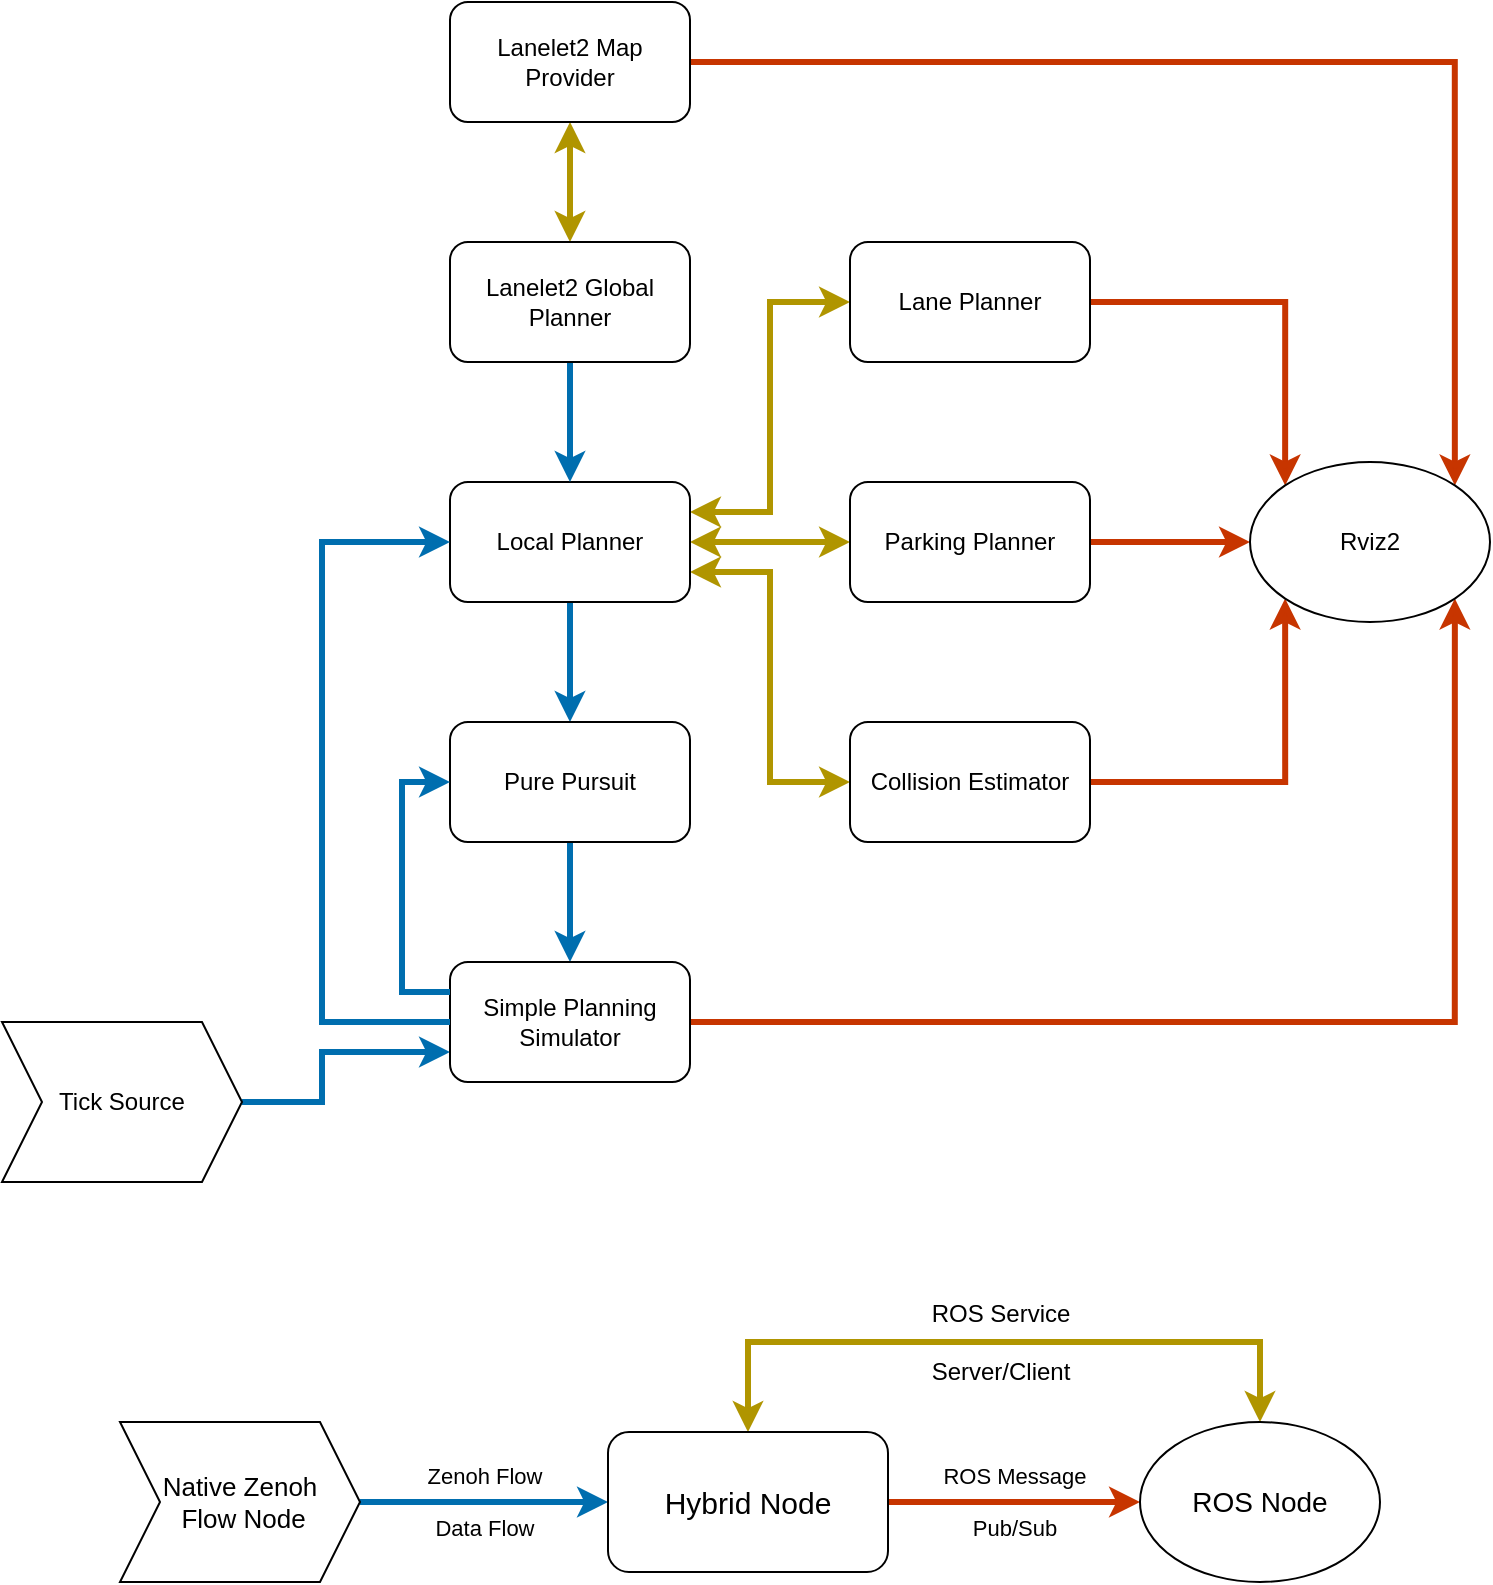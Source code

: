 <mxfile>
    <diagram id="8fttQLzA6bpORRz9fBoD" name="overview">
        <mxGraphModel dx="745" dy="418" grid="1" gridSize="10" guides="1" tooltips="1" connect="1" arrows="1" fold="1" page="1" pageScale="1" pageWidth="827" pageHeight="1169" background="#FFFFFF" math="1" shadow="0">
            <root>
                <mxCell id="0"/>
                <mxCell id="1" parent="0"/>
                <mxCell id="xe6t25Z__fPgcT5pYnTt-17" value="" style="edgeStyle=orthogonalEdgeStyle;rounded=0;orthogonalLoop=1;jettySize=auto;html=1;fillColor=#e3c800;strokeColor=#B09500;strokeWidth=3;startArrow=classic;startFill=1;" parent="1" source="xe6t25Z__fPgcT5pYnTt-12" target="xe6t25Z__fPgcT5pYnTt-16" edge="1">
                    <mxGeometry relative="1" as="geometry"/>
                </mxCell>
                <mxCell id="mv18SW3iVo2vzkC-xcWX-6" style="edgeStyle=orthogonalEdgeStyle;rounded=0;orthogonalLoop=1;jettySize=auto;html=1;startArrow=none;startFill=0;strokeWidth=3;fillColor=#fa6800;strokeColor=#C73500;entryX=1;entryY=0;entryDx=0;entryDy=0;" parent="1" source="xe6t25Z__fPgcT5pYnTt-12" target="mv18SW3iVo2vzkC-xcWX-5" edge="1">
                    <mxGeometry relative="1" as="geometry"/>
                </mxCell>
                <mxCell id="xe6t25Z__fPgcT5pYnTt-12" value="Lanelet2 Map Provider" style="rounded=1;whiteSpace=wrap;html=1;" parent="1" vertex="1">
                    <mxGeometry x="264" y="130" width="120" height="60" as="geometry"/>
                </mxCell>
                <mxCell id="xe6t25Z__fPgcT5pYnTt-19" value="" style="edgeStyle=orthogonalEdgeStyle;rounded=0;orthogonalLoop=1;jettySize=auto;html=1;fillColor=#1ba1e2;strokeColor=#006EAF;strokeWidth=3;entryX=0;entryY=0.75;entryDx=0;entryDy=0;exitX=1;exitY=0.5;exitDx=0;exitDy=0;" parent="1" source="xe6t25Z__fPgcT5pYnTt-14" target="mv18SW3iVo2vzkC-xcWX-3" edge="1">
                    <mxGeometry relative="1" as="geometry">
                        <Array as="points">
                            <mxPoint x="200" y="680"/>
                            <mxPoint x="200" y="655"/>
                        </Array>
                    </mxGeometry>
                </mxCell>
                <mxCell id="xe6t25Z__fPgcT5pYnTt-14" value="Tick Source" style="shape=step;perimeter=stepPerimeter;whiteSpace=wrap;html=1;fixedSize=1;rotation=0;" parent="1" vertex="1">
                    <mxGeometry x="40" y="640" width="120" height="80" as="geometry"/>
                </mxCell>
                <mxCell id="xe6t25Z__fPgcT5pYnTt-23" style="edgeStyle=orthogonalEdgeStyle;rounded=0;orthogonalLoop=1;jettySize=auto;html=1;exitX=1;exitY=0.25;exitDx=0;exitDy=0;entryX=0;entryY=0.5;entryDx=0;entryDy=0;startArrow=classic;startFill=1;fillColor=#e3c800;strokeColor=#B09500;strokeWidth=3;" parent="1" source="xe6t25Z__fPgcT5pYnTt-15" target="xe6t25Z__fPgcT5pYnTt-20" edge="1">
                    <mxGeometry relative="1" as="geometry"/>
                </mxCell>
                <mxCell id="xe6t25Z__fPgcT5pYnTt-24" style="edgeStyle=orthogonalEdgeStyle;rounded=0;orthogonalLoop=1;jettySize=auto;html=1;exitX=1;exitY=0.5;exitDx=0;exitDy=0;entryX=0;entryY=0.5;entryDx=0;entryDy=0;startArrow=classic;startFill=1;fillColor=#e3c800;strokeColor=#B09500;strokeWidth=3;" parent="1" source="xe6t25Z__fPgcT5pYnTt-15" target="xe6t25Z__fPgcT5pYnTt-21" edge="1">
                    <mxGeometry relative="1" as="geometry"/>
                </mxCell>
                <mxCell id="xe6t25Z__fPgcT5pYnTt-25" style="edgeStyle=orthogonalEdgeStyle;rounded=0;orthogonalLoop=1;jettySize=auto;html=1;exitX=1;exitY=0.75;exitDx=0;exitDy=0;entryX=0;entryY=0.5;entryDx=0;entryDy=0;startArrow=classic;startFill=1;fillColor=#e3c800;strokeColor=#B09500;strokeWidth=3;" parent="1" source="xe6t25Z__fPgcT5pYnTt-15" target="xe6t25Z__fPgcT5pYnTt-22" edge="1">
                    <mxGeometry relative="1" as="geometry"/>
                </mxCell>
                <mxCell id="mv18SW3iVo2vzkC-xcWX-2" value="" style="edgeStyle=orthogonalEdgeStyle;rounded=0;orthogonalLoop=1;jettySize=auto;html=1;startArrow=none;startFill=0;strokeWidth=3;fillColor=#1ba1e2;strokeColor=#006EAF;" parent="1" source="xe6t25Z__fPgcT5pYnTt-15" target="mv18SW3iVo2vzkC-xcWX-1" edge="1">
                    <mxGeometry relative="1" as="geometry"/>
                </mxCell>
                <mxCell id="xe6t25Z__fPgcT5pYnTt-15" value="Local Planner" style="rounded=1;whiteSpace=wrap;html=1;" parent="1" vertex="1">
                    <mxGeometry x="264" y="370" width="120" height="60" as="geometry"/>
                </mxCell>
                <mxCell id="xe6t25Z__fPgcT5pYnTt-18" value="" style="edgeStyle=orthogonalEdgeStyle;rounded=0;orthogonalLoop=1;jettySize=auto;html=1;fillColor=#1ba1e2;strokeColor=#006EAF;strokeWidth=3;" parent="1" source="xe6t25Z__fPgcT5pYnTt-16" target="xe6t25Z__fPgcT5pYnTt-15" edge="1">
                    <mxGeometry relative="1" as="geometry">
                        <Array as="points">
                            <mxPoint x="324" y="350"/>
                            <mxPoint x="324" y="350"/>
                        </Array>
                    </mxGeometry>
                </mxCell>
                <mxCell id="xe6t25Z__fPgcT5pYnTt-16" value="Lanelet2 Global Planner" style="rounded=1;whiteSpace=wrap;html=1;" parent="1" vertex="1">
                    <mxGeometry x="264" y="250" width="120" height="60" as="geometry"/>
                </mxCell>
                <mxCell id="mv18SW3iVo2vzkC-xcWX-8" style="edgeStyle=orthogonalEdgeStyle;rounded=0;orthogonalLoop=1;jettySize=auto;html=1;entryX=0;entryY=0;entryDx=0;entryDy=0;startArrow=none;startFill=0;strokeWidth=3;fillColor=#fa6800;strokeColor=#C73500;" parent="1" source="xe6t25Z__fPgcT5pYnTt-20" target="mv18SW3iVo2vzkC-xcWX-5" edge="1">
                    <mxGeometry relative="1" as="geometry"/>
                </mxCell>
                <mxCell id="xe6t25Z__fPgcT5pYnTt-20" value="Lane Planner" style="rounded=1;whiteSpace=wrap;html=1;" parent="1" vertex="1">
                    <mxGeometry x="464" y="250" width="120" height="60" as="geometry"/>
                </mxCell>
                <mxCell id="mv18SW3iVo2vzkC-xcWX-9" style="edgeStyle=orthogonalEdgeStyle;rounded=0;orthogonalLoop=1;jettySize=auto;html=1;entryX=0;entryY=0.5;entryDx=0;entryDy=0;startArrow=none;startFill=0;strokeWidth=3;fillColor=#fa6800;strokeColor=#C73500;" parent="1" source="xe6t25Z__fPgcT5pYnTt-21" target="mv18SW3iVo2vzkC-xcWX-5" edge="1">
                    <mxGeometry relative="1" as="geometry"/>
                </mxCell>
                <mxCell id="xe6t25Z__fPgcT5pYnTt-21" value="Parking Planner" style="rounded=1;whiteSpace=wrap;html=1;" parent="1" vertex="1">
                    <mxGeometry x="464" y="370" width="120" height="60" as="geometry"/>
                </mxCell>
                <mxCell id="mv18SW3iVo2vzkC-xcWX-10" style="edgeStyle=orthogonalEdgeStyle;rounded=0;orthogonalLoop=1;jettySize=auto;html=1;entryX=0;entryY=1;entryDx=0;entryDy=0;startArrow=none;startFill=0;strokeWidth=3;fillColor=#fa6800;strokeColor=#C73500;" parent="1" source="xe6t25Z__fPgcT5pYnTt-22" target="mv18SW3iVo2vzkC-xcWX-5" edge="1">
                    <mxGeometry relative="1" as="geometry"/>
                </mxCell>
                <mxCell id="xe6t25Z__fPgcT5pYnTt-22" value="&lt;span lang=&quot;EN-US&quot;&gt;&lt;font style=&quot;font-size: 12px&quot;&gt;Collision Estimator&lt;/font&gt;&lt;/span&gt;" style="rounded=1;whiteSpace=wrap;html=1;" parent="1" vertex="1">
                    <mxGeometry x="464" y="490" width="120" height="60" as="geometry"/>
                </mxCell>
                <mxCell id="mv18SW3iVo2vzkC-xcWX-4" value="" style="edgeStyle=orthogonalEdgeStyle;rounded=0;orthogonalLoop=1;jettySize=auto;html=1;startArrow=none;startFill=0;strokeWidth=3;fillColor=#1ba1e2;strokeColor=#006EAF;" parent="1" source="mv18SW3iVo2vzkC-xcWX-1" target="mv18SW3iVo2vzkC-xcWX-3" edge="1">
                    <mxGeometry relative="1" as="geometry"/>
                </mxCell>
                <mxCell id="mv18SW3iVo2vzkC-xcWX-1" value="Pure Pursuit" style="rounded=1;whiteSpace=wrap;html=1;" parent="1" vertex="1">
                    <mxGeometry x="264" y="490" width="120" height="60" as="geometry"/>
                </mxCell>
                <mxCell id="mv18SW3iVo2vzkC-xcWX-7" style="edgeStyle=orthogonalEdgeStyle;rounded=0;orthogonalLoop=1;jettySize=auto;html=1;entryX=1;entryY=1;entryDx=0;entryDy=0;startArrow=none;startFill=0;strokeWidth=3;fillColor=#fa6800;strokeColor=#C73500;" parent="1" source="mv18SW3iVo2vzkC-xcWX-3" target="mv18SW3iVo2vzkC-xcWX-5" edge="1">
                    <mxGeometry relative="1" as="geometry"/>
                </mxCell>
                <mxCell id="mv18SW3iVo2vzkC-xcWX-3" value="Simple Planning Simulator" style="rounded=1;whiteSpace=wrap;html=1;" parent="1" vertex="1">
                    <mxGeometry x="264" y="610" width="120" height="60" as="geometry"/>
                </mxCell>
                <mxCell id="mv18SW3iVo2vzkC-xcWX-5" value="Rviz2" style="ellipse;whiteSpace=wrap;html=1;" parent="1" vertex="1">
                    <mxGeometry x="664" y="360" width="120" height="80" as="geometry"/>
                </mxCell>
                <mxCell id="mv18SW3iVo2vzkC-xcWX-16" value="Zenoh Flow&lt;br&gt;&lt;br&gt;Data Flow" style="edgeStyle=orthogonalEdgeStyle;rounded=0;orthogonalLoop=1;jettySize=auto;entryX=0;entryY=0.5;entryDx=0;entryDy=0;startArrow=none;startFill=0;strokeWidth=3;fillColor=#1ba1e2;strokeColor=#006EAF;html=1;labelBackgroundColor=none;fontColor=#000000;" parent="1" source="mv18SW3iVo2vzkC-xcWX-13" target="mv18SW3iVo2vzkC-xcWX-14" edge="1">
                    <mxGeometry relative="1" as="geometry"/>
                </mxCell>
                <mxCell id="mv18SW3iVo2vzkC-xcWX-13" value="Native Zenoh&lt;br style=&quot;font-size: 13px;&quot;&gt;&amp;nbsp;Flow Node" style="shape=step;perimeter=stepPerimeter;whiteSpace=wrap;html=1;fixedSize=1;fontSize=13;" parent="1" vertex="1">
                    <mxGeometry x="99" y="840" width="120" height="80" as="geometry"/>
                </mxCell>
                <mxCell id="mv18SW3iVo2vzkC-xcWX-17" value="ROS Message&lt;br&gt;&lt;br&gt;Pub/Sub" style="edgeStyle=orthogonalEdgeStyle;rounded=0;orthogonalLoop=1;jettySize=auto;html=1;entryX=0;entryY=0.5;entryDx=0;entryDy=0;startArrow=none;startFill=0;strokeWidth=3;fillColor=#fa6800;strokeColor=#C73500;labelBackgroundColor=none;fontColor=#000000;" parent="1" source="mv18SW3iVo2vzkC-xcWX-14" target="mv18SW3iVo2vzkC-xcWX-15" edge="1">
                    <mxGeometry relative="1" as="geometry"/>
                </mxCell>
                <mxCell id="mv18SW3iVo2vzkC-xcWX-18" value="ROS Service&lt;br style=&quot;font-size: 12px;&quot;&gt;&lt;br style=&quot;font-size: 12px;&quot;&gt;Server/Client" style="edgeStyle=orthogonalEdgeStyle;rounded=0;orthogonalLoop=1;jettySize=auto;html=1;labelBackgroundColor=none;fontSize=12;startArrow=classic;startFill=1;strokeWidth=3;entryX=0.5;entryY=0;entryDx=0;entryDy=0;fillColor=#e3c800;strokeColor=#B09500;fontColor=#000000;" parent="1" source="mv18SW3iVo2vzkC-xcWX-14" target="mv18SW3iVo2vzkC-xcWX-15" edge="1">
                    <mxGeometry relative="1" as="geometry">
                        <mxPoint x="413" y="750" as="targetPoint"/>
                        <Array as="points">
                            <mxPoint x="413" y="800"/>
                            <mxPoint x="669" y="800"/>
                        </Array>
                    </mxGeometry>
                </mxCell>
                <mxCell id="mv18SW3iVo2vzkC-xcWX-14" value="Hybrid Node" style="rounded=1;whiteSpace=wrap;html=1;fontSize=15;" parent="1" vertex="1">
                    <mxGeometry x="343" y="845" width="140" height="70" as="geometry"/>
                </mxCell>
                <mxCell id="mv18SW3iVo2vzkC-xcWX-15" value="ROS Node" style="ellipse;whiteSpace=wrap;html=1;fontSize=14;" parent="1" vertex="1">
                    <mxGeometry x="609" y="840" width="120" height="80" as="geometry"/>
                </mxCell>
                <mxCell id="5" value="" style="edgeStyle=orthogonalEdgeStyle;rounded=0;orthogonalLoop=1;jettySize=auto;html=1;startArrow=none;startFill=0;strokeWidth=3;fillColor=#1ba1e2;strokeColor=#006EAF;exitX=0;exitY=0.25;exitDx=0;exitDy=0;entryX=0;entryY=0.5;entryDx=0;entryDy=0;" parent="1" source="mv18SW3iVo2vzkC-xcWX-3" target="mv18SW3iVo2vzkC-xcWX-1" edge="1">
                    <mxGeometry relative="1" as="geometry">
                        <mxPoint x="334.0" y="560.0" as="sourcePoint"/>
                        <mxPoint x="334.0" y="620.0" as="targetPoint"/>
                        <Array as="points">
                            <mxPoint x="240" y="625"/>
                            <mxPoint x="240" y="520"/>
                        </Array>
                    </mxGeometry>
                </mxCell>
                <mxCell id="6" value="" style="edgeStyle=orthogonalEdgeStyle;rounded=0;orthogonalLoop=1;jettySize=auto;html=1;startArrow=none;startFill=0;strokeWidth=3;fillColor=#1ba1e2;strokeColor=#006EAF;exitX=0;exitY=0.5;exitDx=0;exitDy=0;entryX=0;entryY=0.5;entryDx=0;entryDy=0;" parent="1" source="mv18SW3iVo2vzkC-xcWX-3" target="xe6t25Z__fPgcT5pYnTt-15" edge="1">
                    <mxGeometry relative="1" as="geometry">
                        <mxPoint x="274.0" y="635.0" as="sourcePoint"/>
                        <mxPoint x="274.0" y="545.0" as="targetPoint"/>
                        <Array as="points">
                            <mxPoint x="200" y="640"/>
                            <mxPoint x="200" y="400"/>
                        </Array>
                    </mxGeometry>
                </mxCell>
            </root>
        </mxGraphModel>
    </diagram>
    <diagram id="ydObnyYP9DoC_-atFYXu" name="compilation-process">
        <mxGraphModel dx="745" dy="418" grid="1" gridSize="10" guides="1" tooltips="1" connect="1" arrows="1" fold="1" page="1" pageScale="1" pageWidth="827" pageHeight="1169" math="0" shadow="0">
            <root>
                <mxCell id="0_UrMjNBK8CEVDTJm0oe-0"/>
                <mxCell id="0_UrMjNBK8CEVDTJm0oe-1" parent="0_UrMjNBK8CEVDTJm0oe-0"/>
                <mxCell id="x7EvCEOZNE-Uvwp8eTrv-1" value="&lt;div style=&quot;font-size: 16px&quot;&gt;&lt;span style=&quot;font-size: 16px&quot;&gt;Rust Code&lt;/span&gt;&lt;/div&gt;" style="rounded=0;whiteSpace=wrap;html=1;fillColor=#dae8fc;verticalAlign=middle;opacity=50;strokeColor=#6c8ebf;fontStyle=1;labelPosition=center;verticalLabelPosition=middle;align=left;fontSize=16;" parent="0_UrMjNBK8CEVDTJm0oe-1" vertex="1">
                    <mxGeometry x="10" y="640" width="260" height="200" as="geometry"/>
                </mxCell>
                <mxCell id="x7EvCEOZNE-Uvwp8eTrv-0" value="&lt;div style=&quot;font-size: 16px;&quot;&gt;&lt;span style=&quot;font-size: 16px;&quot;&gt;C++ Code&lt;/span&gt;&lt;/div&gt;" style="rounded=0;whiteSpace=wrap;html=1;fillColor=#ffe6cc;verticalAlign=middle;opacity=50;strokeColor=#d79b00;fontStyle=1;labelPosition=center;verticalLabelPosition=middle;align=left;fontSize=16;" parent="0_UrMjNBK8CEVDTJm0oe-1" vertex="1">
                    <mxGeometry x="10" y="310" width="260" height="330" as="geometry"/>
                </mxCell>
                <mxCell id="kSB01U_DZEFg4IFkaNN3-0" value="CXX FFI&lt;br&gt;Binding" style="rhombus;whiteSpace=wrap;html=1;fillColor=none;" parent="0_UrMjNBK8CEVDTJm0oe-1" vertex="1">
                    <mxGeometry x="150.0" y="540" width="100.0" height="80" as="geometry"/>
                </mxCell>
                <mxCell id="kSB01U_DZEFg4IFkaNN3-1" value="" style="edgeStyle=orthogonalEdgeStyle;rounded=0;orthogonalLoop=1;jettySize=auto;html=1;startArrow=classic;startFill=1;entryX=0.5;entryY=1;entryDx=0;entryDy=0;" parent="0_UrMjNBK8CEVDTJm0oe-1" source="kSB01U_DZEFg4IFkaNN3-7" target="kSB01U_DZEFg4IFkaNN3-0" edge="1">
                    <mxGeometry x="100" y="280" as="geometry">
                        <mxPoint x="200.0" y="620" as="targetPoint"/>
                    </mxGeometry>
                </mxCell>
                <mxCell id="kSB01U_DZEFg4IFkaNN3-2" value="Operator C++ API" style="rounded=1;whiteSpace=wrap;html=1;fillColor=none;" parent="0_UrMjNBK8CEVDTJm0oe-1" vertex="1">
                    <mxGeometry x="140.0" y="450" width="120.0" height="50" as="geometry"/>
                </mxCell>
                <mxCell id="kSB01U_DZEFg4IFkaNN3-3" value="" style="edgeStyle=orthogonalEdgeStyle;rounded=0;orthogonalLoop=1;jettySize=auto;html=1;startArrow=classic;startFill=1;entryX=0.5;entryY=1;entryDx=0;entryDy=0;" parent="0_UrMjNBK8CEVDTJm0oe-1" source="kSB01U_DZEFg4IFkaNN3-0" target="kSB01U_DZEFg4IFkaNN3-2" edge="1">
                    <mxGeometry x="100" y="280" as="geometry">
                        <mxPoint x="200.0" y="490" as="targetPoint"/>
                    </mxGeometry>
                </mxCell>
                <mxCell id="kSB01U_DZEFg4IFkaNN3-4" value="" style="edgeStyle=orthogonalEdgeStyle;rounded=0;orthogonalLoop=1;jettySize=auto;html=1;startArrow=classic;startFill=1;" parent="0_UrMjNBK8CEVDTJm0oe-1" source="kSB01U_DZEFg4IFkaNN3-5" target="kSB01U_DZEFg4IFkaNN3-2" edge="1">
                    <mxGeometry x="100" y="280" as="geometry"/>
                </mxCell>
                <mxCell id="kSB01U_DZEFg4IFkaNN3-5" value="Autoware&lt;br&gt;ROS Node" style="ellipse;whiteSpace=wrap;html=1;fillColor=none;" parent="0_UrMjNBK8CEVDTJm0oe-1" vertex="1">
                    <mxGeometry x="140.0" y="320" width="120.0" height="80" as="geometry"/>
                </mxCell>
                <mxCell id="kSB01U_DZEFg4IFkaNN3-6" value="" style="edgeStyle=orthogonalEdgeStyle;rounded=0;orthogonalLoop=1;jettySize=auto;html=1;startArrow=classic;startFill=1;" parent="0_UrMjNBK8CEVDTJm0oe-1" source="kSB01U_DZEFg4IFkaNN3-7" target="kSB01U_DZEFg4IFkaNN3-8" edge="1">
                    <mxGeometry x="100" y="280" as="geometry"/>
                </mxCell>
                <mxCell id="kSB01U_DZEFg4IFkaNN3-7" value="Operator&lt;br&gt;Framework" style="shape=step;perimeter=stepPerimeter;whiteSpace=wrap;html=1;fixedSize=1;fontColor=#000000;fillColor=none;" parent="0_UrMjNBK8CEVDTJm0oe-1" vertex="1">
                    <mxGeometry x="140.0" y="660" width="120.0" height="60" as="geometry"/>
                </mxCell>
                <mxCell id="kSB01U_DZEFg4IFkaNN3-8" value="Zenoh Flow&lt;br&gt;Runtime" style="shape=trapezoid;perimeter=trapezoidPerimeter;whiteSpace=wrap;html=1;fixedSize=1;fontColor=#000000;fillColor=none;" parent="0_UrMjNBK8CEVDTJm0oe-1" vertex="1">
                    <mxGeometry x="140.0" y="770" width="120.0" height="60" as="geometry"/>
                </mxCell>
                <mxCell id="kSB01U_DZEFg4IFkaNN3-9" value="" style="shape=flexArrow;endArrow=classic;html=1;labelBackgroundColor=none;fontColor=#000000;strokeWidth=3;entryX=0;entryY=0.5;entryDx=0;entryDy=0;" parent="0_UrMjNBK8CEVDTJm0oe-1" target="kSB01U_DZEFg4IFkaNN3-10" edge="1">
                    <mxGeometry width="50" height="50" relative="1" as="geometry">
                        <mxPoint x="280" y="800" as="sourcePoint"/>
                        <mxPoint x="400" y="800" as="targetPoint"/>
                        <Array as="points"/>
                    </mxGeometry>
                </mxCell>
                <mxCell id="kSB01U_DZEFg4IFkaNN3-10" value="Executable&amp;nbsp; &amp;nbsp; Install&amp;nbsp; into ~/.cargo/bin" style="text;html=1;strokeColor=none;fillColor=none;align=center;verticalAlign=middle;whiteSpace=wrap;rounded=0;fontColor=#000000;opacity=50;fontSize=20;fontStyle=1" parent="0_UrMjNBK8CEVDTJm0oe-1" vertex="1">
                    <mxGeometry x="430" y="770" width="370" height="60" as="geometry"/>
                </mxCell>
                <mxCell id="kSB01U_DZEFg4IFkaNN3-11" value="" style="shape=flexArrow;endArrow=classic;html=1;labelBackgroundColor=none;fontSize=20;fontColor=#000000;strokeWidth=3;" parent="0_UrMjNBK8CEVDTJm0oe-1" edge="1">
                    <mxGeometry width="50" height="50" relative="1" as="geometry">
                        <mxPoint x="280" y="690" as="sourcePoint"/>
                        <mxPoint x="430" y="550" as="targetPoint"/>
                        <Array as="points">
                            <mxPoint x="430" y="690"/>
                        </Array>
                    </mxGeometry>
                </mxCell>
                <mxCell id="kSB01U_DZEFg4IFkaNN3-12" value="" style="shape=flexArrow;endArrow=classic;html=1;labelBackgroundColor=none;fontSize=20;fontColor=#000000;strokeWidth=3;entryX=0;entryY=0.5;entryDx=0;entryDy=0;" parent="0_UrMjNBK8CEVDTJm0oe-1" target="kSB01U_DZEFg4IFkaNN3-13" edge="1">
                    <mxGeometry width="50" height="50" relative="1" as="geometry">
                        <mxPoint x="280" y="360" as="sourcePoint"/>
                        <mxPoint x="400" y="360" as="targetPoint"/>
                    </mxGeometry>
                </mxCell>
                <mxCell id="kSB01U_DZEFg4IFkaNN3-13" value="Dynamic library&amp;nbsp; &amp;nbsp; &amp;nbsp; &amp;nbsp; &amp;nbsp; Install&amp;nbsp; into &lt;br&gt;/opt/AutowareAuto/lib" style="text;html=1;strokeColor=none;fillColor=none;align=center;verticalAlign=middle;whiteSpace=wrap;rounded=0;fontColor=#000000;opacity=50;fontSize=20;fontStyle=1" parent="0_UrMjNBK8CEVDTJm0oe-1" vertex="1">
                    <mxGeometry x="430" y="330" width="370" height="60" as="geometry"/>
                </mxCell>
                <mxCell id="kSB01U_DZEFg4IFkaNN3-14" value="" style="shape=flexArrow;endArrow=classic;html=1;labelBackgroundColor=none;fontSize=20;fontColor=#000000;strokeWidth=3;entryX=0;entryY=0.25;entryDx=0;entryDy=0;" parent="0_UrMjNBK8CEVDTJm0oe-1" target="kSB01U_DZEFg4IFkaNN3-16" edge="1">
                    <mxGeometry width="50" height="50" relative="1" as="geometry">
                        <mxPoint x="280" y="474.41" as="sourcePoint"/>
                        <mxPoint x="400" y="510" as="targetPoint"/>
                    </mxGeometry>
                </mxCell>
                <mxCell id="kSB01U_DZEFg4IFkaNN3-15" value="" style="shape=flexArrow;endArrow=classic;html=1;labelBackgroundColor=none;fontSize=20;fontColor=#000000;strokeWidth=3;entryX=0;entryY=0.75;entryDx=0;entryDy=0;" parent="0_UrMjNBK8CEVDTJm0oe-1" target="kSB01U_DZEFg4IFkaNN3-16" edge="1">
                    <mxGeometry width="50" height="50" relative="1" as="geometry">
                        <mxPoint x="280" y="590" as="sourcePoint"/>
                        <mxPoint x="400" y="530" as="targetPoint"/>
                    </mxGeometry>
                </mxCell>
                <mxCell id="kSB01U_DZEFg4IFkaNN3-16" value="Dynamic library&amp;nbsp; &amp;nbsp; &amp;nbsp; &amp;nbsp; &amp;nbsp; Install&amp;nbsp; into &lt;br&gt;/opt/AutowareAuto/lib" style="text;html=1;strokeColor=none;fillColor=none;align=center;verticalAlign=middle;whiteSpace=wrap;rounded=0;fontColor=#000000;opacity=50;fontSize=20;fontStyle=1" parent="0_UrMjNBK8CEVDTJm0oe-1" vertex="1">
                    <mxGeometry x="430" y="490" width="370" height="60" as="geometry"/>
                </mxCell>
                <mxCell id="kSB01U_DZEFg4IFkaNN3-17" value="Static library&amp;nbsp; &amp;nbsp; &amp;nbsp; &amp;nbsp; &amp;nbsp; Linked into &lt;br&gt;Operator Dynamic library" style="text;html=1;strokeColor=none;fillColor=none;align=center;verticalAlign=middle;whiteSpace=wrap;rounded=0;fontColor=#000000;opacity=50;fontSize=20;fontStyle=1" parent="0_UrMjNBK8CEVDTJm0oe-1" vertex="1">
                    <mxGeometry x="430" y="660" width="370" height="60" as="geometry"/>
                </mxCell>
            </root>
        </mxGraphModel>
    </diagram>
    <diagram id="6xQNJaZ86HwgCimileNo" name="operators-singleton">
        <mxGraphModel dx="745" dy="418" grid="1" gridSize="10" guides="1" tooltips="1" connect="1" arrows="1" fold="1" page="1" pageScale="1" pageWidth="827" pageHeight="1169" math="0" shadow="0">
            <root>
                <mxCell id="RTxeNZbrFxeQ2usaqJB6-0"/>
                <mxCell id="RTxeNZbrFxeQ2usaqJB6-1" parent="RTxeNZbrFxeQ2usaqJB6-0"/>
                <mxCell id="Yj1Trq-GKOSr-PZoYGJ4-38" value="" style="rounded=0;whiteSpace=wrap;html=1;verticalAlign=bottom;strokeColor=#d79b00;fillColor=#ffe6cc;opacity=50;" parent="RTxeNZbrFxeQ2usaqJB6-1" vertex="1">
                    <mxGeometry x="20" y="300" width="800" height="340" as="geometry"/>
                </mxCell>
                <mxCell id="Yj1Trq-GKOSr-PZoYGJ4-12" value="&lt;font style=&quot;font-size: 20px&quot;&gt;Device or Sandbox&lt;/font&gt;" style="rounded=0;whiteSpace=wrap;html=1;fillColor=none;dashed=1;align=center;verticalAlign=bottom;" parent="RTxeNZbrFxeQ2usaqJB6-1" vertex="1">
                    <mxGeometry x="10" y="280" width="820" height="600" as="geometry"/>
                </mxCell>
                <mxCell id="Yj1Trq-GKOSr-PZoYGJ4-24" value="" style="group" parent="RTxeNZbrFxeQ2usaqJB6-1" vertex="1" connectable="0">
                    <mxGeometry y="280" width="820" height="600" as="geometry"/>
                </mxCell>
                <mxCell id="Yj1Trq-GKOSr-PZoYGJ4-35" value="" style="rounded=0;whiteSpace=wrap;html=1;fillColor=#dae8fc;verticalAlign=bottom;opacity=50;strokeColor=#6c8ebf;" parent="Yj1Trq-GKOSr-PZoYGJ4-24" vertex="1">
                    <mxGeometry x="20" y="360" width="800" height="200" as="geometry"/>
                </mxCell>
                <mxCell id="Yj1Trq-GKOSr-PZoYGJ4-27" value="Zenoh Flow&lt;br&gt;Runtime" style="shape=trapezoid;perimeter=trapezoidPerimeter;whiteSpace=wrap;html=1;fixedSize=1;fontColor=#000000;fillColor=none;" parent="Yj1Trq-GKOSr-PZoYGJ4-24" vertex="1">
                    <mxGeometry x="40.0" y="480" width="120.0" height="60" as="geometry"/>
                </mxCell>
                <mxCell id="Yj1Trq-GKOSr-PZoYGJ4-26" value="Operator&lt;br&gt;Framework" style="shape=step;perimeter=stepPerimeter;whiteSpace=wrap;html=1;fixedSize=1;fontColor=#000000;fillColor=none;" parent="Yj1Trq-GKOSr-PZoYGJ4-24" vertex="1">
                    <mxGeometry x="40.0" y="380" width="120.0" height="60" as="geometry"/>
                </mxCell>
                <mxCell id="Yj1Trq-GKOSr-PZoYGJ4-28" value="" style="edgeStyle=orthogonalEdgeStyle;rounded=0;orthogonalLoop=1;jettySize=auto;html=1;startArrow=classic;startFill=1;" parent="Yj1Trq-GKOSr-PZoYGJ4-24" source="Yj1Trq-GKOSr-PZoYGJ4-26" target="Yj1Trq-GKOSr-PZoYGJ4-27" edge="1">
                    <mxGeometry relative="1" as="geometry"/>
                </mxCell>
                <mxCell id="Yj1Trq-GKOSr-PZoYGJ4-29" value="CXX FFI&lt;br&gt;Binding" style="rhombus;whiteSpace=wrap;html=1;fillColor=none;" parent="Yj1Trq-GKOSr-PZoYGJ4-24" vertex="1">
                    <mxGeometry x="50.0" y="260" width="100.0" height="80" as="geometry"/>
                </mxCell>
                <mxCell id="Yj1Trq-GKOSr-PZoYGJ4-30" value="" style="edgeStyle=orthogonalEdgeStyle;rounded=0;orthogonalLoop=1;jettySize=auto;html=1;startArrow=classic;startFill=1;entryX=0.5;entryY=1;entryDx=0;entryDy=0;" parent="Yj1Trq-GKOSr-PZoYGJ4-24" source="Yj1Trq-GKOSr-PZoYGJ4-26" target="Yj1Trq-GKOSr-PZoYGJ4-29" edge="1">
                    <mxGeometry relative="1" as="geometry">
                        <mxPoint x="100.0" y="340" as="targetPoint"/>
                    </mxGeometry>
                </mxCell>
                <mxCell id="Yj1Trq-GKOSr-PZoYGJ4-31" value="Operator C++ API" style="rounded=1;whiteSpace=wrap;html=1;fillColor=none;" parent="Yj1Trq-GKOSr-PZoYGJ4-24" vertex="1">
                    <mxGeometry x="40.0" y="170" width="120.0" height="50" as="geometry"/>
                </mxCell>
                <mxCell id="Yj1Trq-GKOSr-PZoYGJ4-32" value="" style="edgeStyle=orthogonalEdgeStyle;rounded=0;orthogonalLoop=1;jettySize=auto;html=1;startArrow=classic;startFill=1;entryX=0.5;entryY=1;entryDx=0;entryDy=0;" parent="Yj1Trq-GKOSr-PZoYGJ4-24" source="Yj1Trq-GKOSr-PZoYGJ4-29" target="Yj1Trq-GKOSr-PZoYGJ4-31" edge="1">
                    <mxGeometry relative="1" as="geometry">
                        <mxPoint x="100.0" y="210" as="targetPoint"/>
                    </mxGeometry>
                </mxCell>
                <mxCell id="Yj1Trq-GKOSr-PZoYGJ4-33" value="" style="edgeStyle=orthogonalEdgeStyle;rounded=0;orthogonalLoop=1;jettySize=auto;html=1;startArrow=classic;startFill=1;" parent="Yj1Trq-GKOSr-PZoYGJ4-24" source="Yj1Trq-GKOSr-PZoYGJ4-34" target="Yj1Trq-GKOSr-PZoYGJ4-31" edge="1">
                    <mxGeometry relative="1" as="geometry"/>
                </mxCell>
                <mxCell id="Yj1Trq-GKOSr-PZoYGJ4-34" value="Autoware&lt;br&gt;ROS Node" style="ellipse;whiteSpace=wrap;html=1;fillColor=none;" parent="Yj1Trq-GKOSr-PZoYGJ4-24" vertex="1">
                    <mxGeometry x="40.0" y="40" width="120.0" height="80" as="geometry"/>
                </mxCell>
                <mxCell id="Yj1Trq-GKOSr-PZoYGJ4-23" value="&lt;span style=&quot;font-family: &amp;#34;helvetica&amp;#34; ; font-size: 11px ; font-style: normal ; font-weight: 400 ; letter-spacing: normal ; text-align: center ; text-indent: 0px ; text-transform: none ; word-spacing: 0px ; display: inline ; float: none&quot;&gt;ROS Service&amp;nbsp;&lt;/span&gt;&lt;span style=&quot;font-family: &amp;#34;helvetica&amp;#34; ; font-size: 11px ; font-style: normal ; font-weight: 400 ; letter-spacing: normal ; text-align: center ; text-indent: 0px ; text-transform: none ; word-spacing: 0px ; display: inline ; float: none&quot;&gt;Server/Client&lt;br&gt;via SHM&lt;br&gt;&lt;/span&gt;" style="edgeStyle=orthogonalEdgeStyle;rounded=0;orthogonalLoop=1;jettySize=auto;html=1;entryX=0;entryY=0.5;entryDx=0;entryDy=0;startArrow=classic;startFill=1;fillColor=#e3c800;strokeColor=#B09500;strokeWidth=3;labelBackgroundColor=none;" parent="RTxeNZbrFxeQ2usaqJB6-1" source="Yj1Trq-GKOSr-PZoYGJ4-21" target="Yj1Trq-GKOSr-PZoYGJ4-10" edge="1">
                    <mxGeometry relative="1" as="geometry">
                        <mxPoint x="616.0" y="360" as="targetPoint"/>
                    </mxGeometry>
                </mxCell>
                <mxCell id="Yj1Trq-GKOSr-PZoYGJ4-16" value="CXX FFI&lt;br&gt;Binding" style="rhombus;whiteSpace=wrap;html=1;fillColor=none;" parent="RTxeNZbrFxeQ2usaqJB6-1" vertex="1">
                    <mxGeometry x="370.0" y="540" width="100.0" height="80" as="geometry"/>
                </mxCell>
                <mxCell id="Yj1Trq-GKOSr-PZoYGJ4-17" value="" style="edgeStyle=orthogonalEdgeStyle;rounded=0;orthogonalLoop=1;jettySize=auto;html=1;startArrow=classic;startFill=1;entryX=0.5;entryY=1;entryDx=0;entryDy=0;" parent="RTxeNZbrFxeQ2usaqJB6-1" source="Yj1Trq-GKOSr-PZoYGJ4-13" target="Yj1Trq-GKOSr-PZoYGJ4-16" edge="1">
                    <mxGeometry x="320" y="280" as="geometry">
                        <mxPoint x="420.0" y="620" as="targetPoint"/>
                    </mxGeometry>
                </mxCell>
                <mxCell id="Yj1Trq-GKOSr-PZoYGJ4-18" value="Operator C++ API" style="rounded=1;whiteSpace=wrap;html=1;fillColor=none;" parent="RTxeNZbrFxeQ2usaqJB6-1" vertex="1">
                    <mxGeometry x="360.0" y="450" width="120.0" height="50" as="geometry"/>
                </mxCell>
                <mxCell id="Yj1Trq-GKOSr-PZoYGJ4-19" value="" style="edgeStyle=orthogonalEdgeStyle;rounded=0;orthogonalLoop=1;jettySize=auto;html=1;startArrow=classic;startFill=1;entryX=0.5;entryY=1;entryDx=0;entryDy=0;" parent="RTxeNZbrFxeQ2usaqJB6-1" source="Yj1Trq-GKOSr-PZoYGJ4-16" target="Yj1Trq-GKOSr-PZoYGJ4-18" edge="1">
                    <mxGeometry x="320" y="280" as="geometry">
                        <mxPoint x="420.0" y="490" as="targetPoint"/>
                    </mxGeometry>
                </mxCell>
                <mxCell id="Yj1Trq-GKOSr-PZoYGJ4-20" value="" style="edgeStyle=orthogonalEdgeStyle;rounded=0;orthogonalLoop=1;jettySize=auto;html=1;startArrow=classic;startFill=1;" parent="RTxeNZbrFxeQ2usaqJB6-1" source="Yj1Trq-GKOSr-PZoYGJ4-21" target="Yj1Trq-GKOSr-PZoYGJ4-18" edge="1">
                    <mxGeometry x="320" y="280" as="geometry"/>
                </mxCell>
                <mxCell id="Yj1Trq-GKOSr-PZoYGJ4-21" value="Autoware&lt;br&gt;ROS Node" style="ellipse;whiteSpace=wrap;html=1;fillColor=none;" parent="RTxeNZbrFxeQ2usaqJB6-1" vertex="1">
                    <mxGeometry x="360.0" y="320" width="120.0" height="80" as="geometry"/>
                </mxCell>
                <mxCell id="Yj1Trq-GKOSr-PZoYGJ4-5" value="CXX FFI&lt;br&gt;Binding" style="rhombus;whiteSpace=wrap;html=1;fillColor=none;" parent="RTxeNZbrFxeQ2usaqJB6-1" vertex="1">
                    <mxGeometry x="690" y="540" width="100.0" height="80" as="geometry"/>
                </mxCell>
                <mxCell id="Yj1Trq-GKOSr-PZoYGJ4-39" value="C++ Code" style="rounded=0;whiteSpace=wrap;html=1;fillColor=#ffe6cc;verticalAlign=middle;opacity=50;strokeColor=#d79b00;fontStyle=0" parent="RTxeNZbrFxeQ2usaqJB6-1" vertex="1">
                    <mxGeometry x="200" y="920" width="120" height="60" as="geometry"/>
                </mxCell>
                <mxCell id="Yj1Trq-GKOSr-PZoYGJ4-6" value="" style="edgeStyle=orthogonalEdgeStyle;rounded=0;orthogonalLoop=1;jettySize=auto;html=1;startArrow=classic;startFill=1;entryX=0.5;entryY=1;entryDx=0;entryDy=0;" parent="RTxeNZbrFxeQ2usaqJB6-1" source="Yj1Trq-GKOSr-PZoYGJ4-2" target="Yj1Trq-GKOSr-PZoYGJ4-5" edge="1">
                    <mxGeometry x="640" y="280" as="geometry">
                        <mxPoint x="740.0" y="620" as="targetPoint"/>
                    </mxGeometry>
                </mxCell>
                <mxCell id="Yj1Trq-GKOSr-PZoYGJ4-7" value="Operator C++ API" style="rounded=1;whiteSpace=wrap;html=1;fillColor=none;" parent="RTxeNZbrFxeQ2usaqJB6-1" vertex="1">
                    <mxGeometry x="680" y="450" width="120.0" height="50" as="geometry"/>
                </mxCell>
                <mxCell id="Yj1Trq-GKOSr-PZoYGJ4-40" value="Rust Code" style="rounded=0;whiteSpace=wrap;html=1;fillColor=#dae8fc;verticalAlign=middle;opacity=50;strokeColor=#6c8ebf;fontStyle=0" parent="RTxeNZbrFxeQ2usaqJB6-1" vertex="1">
                    <mxGeometry x="520" y="920" width="120" height="60" as="geometry"/>
                </mxCell>
                <mxCell id="Yj1Trq-GKOSr-PZoYGJ4-8" value="" style="edgeStyle=orthogonalEdgeStyle;rounded=0;orthogonalLoop=1;jettySize=auto;html=1;startArrow=classic;startFill=1;entryX=0.5;entryY=1;entryDx=0;entryDy=0;" parent="RTxeNZbrFxeQ2usaqJB6-1" source="Yj1Trq-GKOSr-PZoYGJ4-5" target="Yj1Trq-GKOSr-PZoYGJ4-7" edge="1">
                    <mxGeometry x="640" y="280" as="geometry">
                        <mxPoint x="740.0" y="490" as="targetPoint"/>
                    </mxGeometry>
                </mxCell>
                <mxCell id="Yj1Trq-GKOSr-PZoYGJ4-9" value="" style="edgeStyle=orthogonalEdgeStyle;rounded=0;orthogonalLoop=1;jettySize=auto;html=1;startArrow=classic;startFill=1;" parent="RTxeNZbrFxeQ2usaqJB6-1" source="Yj1Trq-GKOSr-PZoYGJ4-10" target="Yj1Trq-GKOSr-PZoYGJ4-7" edge="1">
                    <mxGeometry x="640" y="280" as="geometry"/>
                </mxCell>
                <mxCell id="Yj1Trq-GKOSr-PZoYGJ4-10" value="Autoware&lt;br&gt;ROS Node" style="ellipse;whiteSpace=wrap;html=1;fillColor=none;" parent="RTxeNZbrFxeQ2usaqJB6-1" vertex="1">
                    <mxGeometry x="680" y="320" width="120.0" height="80" as="geometry"/>
                </mxCell>
                <mxCell id="Yj1Trq-GKOSr-PZoYGJ4-22" value="ROS Service Server/Client&lt;br&gt;via SHM" style="edgeStyle=orthogonalEdgeStyle;rounded=0;orthogonalLoop=1;jettySize=auto;html=1;entryX=0;entryY=0.5;entryDx=0;entryDy=0;startArrow=classic;startFill=1;strokeWidth=3;fillColor=#e3c800;strokeColor=#B09500;labelBackgroundColor=none;exitX=1;exitY=0.5;exitDx=0;exitDy=0;" parent="RTxeNZbrFxeQ2usaqJB6-1" source="Yj1Trq-GKOSr-PZoYGJ4-34" target="Yj1Trq-GKOSr-PZoYGJ4-21" edge="1">
                    <mxGeometry relative="1" as="geometry">
                        <mxPoint x="240" y="360" as="sourcePoint"/>
                    </mxGeometry>
                </mxCell>
                <mxCell id="Yj1Trq-GKOSr-PZoYGJ4-36" value="Zenoh Flow Data Flow&lt;br&gt;via SHM" style="edgeStyle=orthogonalEdgeStyle;rounded=0;orthogonalLoop=1;jettySize=auto;html=1;entryX=0;entryY=0.5;entryDx=0;entryDy=0;labelBackgroundColor=none;fontColor=#000000;startArrow=none;startFill=0;strokeWidth=3;fillColor=#1ba1e2;strokeColor=#006EAF;" parent="RTxeNZbrFxeQ2usaqJB6-1" source="Yj1Trq-GKOSr-PZoYGJ4-27" target="Yj1Trq-GKOSr-PZoYGJ4-14" edge="1">
                    <mxGeometry relative="1" as="geometry"/>
                </mxCell>
                <mxCell id="Yj1Trq-GKOSr-PZoYGJ4-37" value="Zenoh Flow Data Flow&lt;br&gt;via SHM" style="edgeStyle=orthogonalEdgeStyle;rounded=0;orthogonalLoop=1;jettySize=auto;html=1;entryX=0;entryY=0.5;entryDx=0;entryDy=0;labelBackgroundColor=none;fontColor=#000000;startArrow=none;startFill=0;strokeWidth=3;fillColor=#1ba1e2;strokeColor=#006EAF;exitX=1;exitY=0.5;exitDx=0;exitDy=0;" parent="RTxeNZbrFxeQ2usaqJB6-1" source="Yj1Trq-GKOSr-PZoYGJ4-14" target="Yj1Trq-GKOSr-PZoYGJ4-3" edge="1">
                    <mxGeometry relative="1" as="geometry">
                        <mxPoint x="470" y="760" as="sourcePoint"/>
                        <mxPoint x="690" y="760" as="targetPoint"/>
                    </mxGeometry>
                </mxCell>
                <mxCell id="Yj1Trq-GKOSr-PZoYGJ4-15" value="" style="edgeStyle=orthogonalEdgeStyle;rounded=0;orthogonalLoop=1;jettySize=auto;html=1;startArrow=classic;startFill=1;" parent="RTxeNZbrFxeQ2usaqJB6-1" source="Yj1Trq-GKOSr-PZoYGJ4-13" target="Yj1Trq-GKOSr-PZoYGJ4-14" edge="1">
                    <mxGeometry x="320" y="280" as="geometry"/>
                </mxCell>
                <mxCell id="Yj1Trq-GKOSr-PZoYGJ4-4" value="" style="edgeStyle=orthogonalEdgeStyle;rounded=0;orthogonalLoop=1;jettySize=auto;html=1;startArrow=classic;startFill=1;" parent="RTxeNZbrFxeQ2usaqJB6-1" source="Yj1Trq-GKOSr-PZoYGJ4-2" target="Yj1Trq-GKOSr-PZoYGJ4-3" edge="1">
                    <mxGeometry x="640" y="280" as="geometry"/>
                </mxCell>
                <mxCell id="Yj1Trq-GKOSr-PZoYGJ4-13" value="Operator&lt;br&gt;Framework" style="shape=step;perimeter=stepPerimeter;whiteSpace=wrap;html=1;fixedSize=1;fontColor=#000000;fillColor=none;" parent="RTxeNZbrFxeQ2usaqJB6-1" vertex="1">
                    <mxGeometry x="360.0" y="660" width="120.0" height="60" as="geometry"/>
                </mxCell>
                <mxCell id="Yj1Trq-GKOSr-PZoYGJ4-14" value="Zenoh Flow&lt;br&gt;Runtime" style="shape=trapezoid;perimeter=trapezoidPerimeter;whiteSpace=wrap;html=1;fixedSize=1;fontColor=#000000;fillColor=none;" parent="RTxeNZbrFxeQ2usaqJB6-1" vertex="1">
                    <mxGeometry x="360.0" y="760" width="120.0" height="60" as="geometry"/>
                </mxCell>
                <mxCell id="Yj1Trq-GKOSr-PZoYGJ4-2" value="Operator&lt;br&gt;Framework" style="shape=step;perimeter=stepPerimeter;whiteSpace=wrap;html=1;fixedSize=1;fontColor=#000000;fillColor=none;" parent="RTxeNZbrFxeQ2usaqJB6-1" vertex="1">
                    <mxGeometry x="680" y="660" width="120.0" height="60" as="geometry"/>
                </mxCell>
                <mxCell id="Yj1Trq-GKOSr-PZoYGJ4-3" value="Zenoh Flow&lt;br&gt;Runtime" style="shape=trapezoid;perimeter=trapezoidPerimeter;whiteSpace=wrap;html=1;fixedSize=1;fontColor=#000000;fillColor=none;" parent="RTxeNZbrFxeQ2usaqJB6-1" vertex="1">
                    <mxGeometry x="680" y="760" width="120.0" height="60" as="geometry"/>
                </mxCell>
            </root>
        </mxGraphModel>
    </diagram>
    <diagram id="qSDtvEhXfDIH8Q_SnH6a" name="operators-cluster">
        <mxGraphModel dx="745" dy="418" grid="1" gridSize="10" guides="1" tooltips="1" connect="1" arrows="1" fold="1" page="1" pageScale="1" pageWidth="827" pageHeight="1169" background="#ffffff" math="0" shadow="0">
            <root>
                <mxCell id="ez5Q74b_eq3QygSZMkfy-0"/>
                <mxCell id="ez5Q74b_eq3QygSZMkfy-1" parent="ez5Q74b_eq3QygSZMkfy-0"/>
                <mxCell id="X2Lkk8JwMOLQrF86BByk-0" value="" style="rounded=0;whiteSpace=wrap;html=1;verticalAlign=bottom;strokeColor=#d79b00;fillColor=#ffe6cc;opacity=50;" parent="ez5Q74b_eq3QygSZMkfy-1" vertex="1">
                    <mxGeometry x="20" y="300" width="800" height="340" as="geometry"/>
                </mxCell>
                <mxCell id="gvAYeTd403b84NAbeOux-0" value="" style="group" parent="ez5Q74b_eq3QygSZMkfy-1" vertex="1" connectable="0">
                    <mxGeometry y="280" width="820" height="600" as="geometry"/>
                </mxCell>
                <mxCell id="X2Lkk8JwMOLQrF86BByk-1" value="" style="rounded=0;whiteSpace=wrap;html=1;fillColor=#dae8fc;verticalAlign=bottom;opacity=50;strokeColor=#6c8ebf;" parent="gvAYeTd403b84NAbeOux-0" vertex="1">
                    <mxGeometry x="20" y="360" width="800" height="200" as="geometry"/>
                </mxCell>
                <mxCell id="gvAYeTd403b84NAbeOux-1" value="&lt;font style=&quot;font-size: 20px&quot;&gt;Device or Sandbox&lt;/font&gt;" style="rounded=0;whiteSpace=wrap;html=1;fillColor=none;dashed=1;align=center;verticalAlign=bottom;" parent="gvAYeTd403b84NAbeOux-0" vertex="1">
                    <mxGeometry width="200.0" height="600" as="geometry"/>
                </mxCell>
                <mxCell id="gvAYeTd403b84NAbeOux-2" value="Operator&lt;br&gt;Framework" style="shape=step;perimeter=stepPerimeter;whiteSpace=wrap;html=1;fixedSize=1;fontColor=#000000;fillColor=none;" parent="gvAYeTd403b84NAbeOux-0" vertex="1">
                    <mxGeometry x="40.0" y="380" width="120.0" height="60" as="geometry"/>
                </mxCell>
                <mxCell id="gvAYeTd403b84NAbeOux-3" value="Zenoh Flow&lt;br&gt;Runtime" style="shape=trapezoid;perimeter=trapezoidPerimeter;whiteSpace=wrap;html=1;fixedSize=1;fontColor=#000000;fillColor=none;" parent="gvAYeTd403b84NAbeOux-0" vertex="1">
                    <mxGeometry x="40.0" y="480" width="120.0" height="60" as="geometry"/>
                </mxCell>
                <mxCell id="gvAYeTd403b84NAbeOux-4" value="" style="edgeStyle=orthogonalEdgeStyle;rounded=0;orthogonalLoop=1;jettySize=auto;html=1;startArrow=classic;startFill=1;" parent="gvAYeTd403b84NAbeOux-0" source="gvAYeTd403b84NAbeOux-2" target="gvAYeTd403b84NAbeOux-3" edge="1">
                    <mxGeometry relative="1" as="geometry"/>
                </mxCell>
                <mxCell id="gvAYeTd403b84NAbeOux-5" value="CXX FFI&lt;br&gt;Binding" style="rhombus;whiteSpace=wrap;html=1;fillColor=none;" parent="gvAYeTd403b84NAbeOux-0" vertex="1">
                    <mxGeometry x="50.0" y="260" width="100.0" height="80" as="geometry"/>
                </mxCell>
                <mxCell id="gvAYeTd403b84NAbeOux-6" value="" style="edgeStyle=orthogonalEdgeStyle;rounded=0;orthogonalLoop=1;jettySize=auto;html=1;startArrow=classic;startFill=1;entryX=0.5;entryY=1;entryDx=0;entryDy=0;" parent="gvAYeTd403b84NAbeOux-0" source="gvAYeTd403b84NAbeOux-2" target="gvAYeTd403b84NAbeOux-5" edge="1">
                    <mxGeometry relative="1" as="geometry">
                        <mxPoint x="100.0" y="340" as="targetPoint"/>
                    </mxGeometry>
                </mxCell>
                <mxCell id="gvAYeTd403b84NAbeOux-7" value="Operator C++ API" style="rounded=1;whiteSpace=wrap;html=1;fillColor=none;" parent="gvAYeTd403b84NAbeOux-0" vertex="1">
                    <mxGeometry x="40.0" y="170" width="120.0" height="50" as="geometry"/>
                </mxCell>
                <mxCell id="gvAYeTd403b84NAbeOux-8" value="" style="edgeStyle=orthogonalEdgeStyle;rounded=0;orthogonalLoop=1;jettySize=auto;html=1;startArrow=classic;startFill=1;entryX=0.5;entryY=1;entryDx=0;entryDy=0;" parent="gvAYeTd403b84NAbeOux-0" source="gvAYeTd403b84NAbeOux-5" target="gvAYeTd403b84NAbeOux-7" edge="1">
                    <mxGeometry relative="1" as="geometry">
                        <mxPoint x="100.0" y="210" as="targetPoint"/>
                    </mxGeometry>
                </mxCell>
                <mxCell id="gvAYeTd403b84NAbeOux-9" value="" style="edgeStyle=orthogonalEdgeStyle;rounded=0;orthogonalLoop=1;jettySize=auto;html=1;startArrow=classic;startFill=1;" parent="gvAYeTd403b84NAbeOux-0" source="gvAYeTd403b84NAbeOux-10" target="gvAYeTd403b84NAbeOux-7" edge="1">
                    <mxGeometry relative="1" as="geometry"/>
                </mxCell>
                <mxCell id="gvAYeTd403b84NAbeOux-10" value="Autoware&lt;br&gt;ROS Node" style="ellipse;whiteSpace=wrap;html=1;fillColor=none;" parent="gvAYeTd403b84NAbeOux-0" vertex="1">
                    <mxGeometry x="40.0" y="40" width="120.0" height="80" as="geometry"/>
                </mxCell>
                <mxCell id="gvAYeTd403b84NAbeOux-11" value="" style="group" parent="ez5Q74b_eq3QygSZMkfy-1" vertex="1" connectable="0">
                    <mxGeometry x="640" y="280" width="200" height="600" as="geometry"/>
                </mxCell>
                <mxCell id="gvAYeTd403b84NAbeOux-12" value="&lt;font style=&quot;font-size: 20px&quot;&gt;Device or Sandbox&lt;/font&gt;" style="rounded=0;whiteSpace=wrap;html=1;fillColor=none;dashed=1;align=center;verticalAlign=bottom;" parent="gvAYeTd403b84NAbeOux-11" vertex="1">
                    <mxGeometry width="200.0" height="600" as="geometry"/>
                </mxCell>
                <mxCell id="gvAYeTd403b84NAbeOux-13" value="Operator&lt;br&gt;Framework" style="shape=step;perimeter=stepPerimeter;whiteSpace=wrap;html=1;fixedSize=1;fontColor=#000000;fillColor=none;" parent="gvAYeTd403b84NAbeOux-11" vertex="1">
                    <mxGeometry x="40.0" y="380" width="120.0" height="60" as="geometry"/>
                </mxCell>
                <mxCell id="gvAYeTd403b84NAbeOux-14" value="Zenoh Flow&lt;br&gt;Runtime" style="shape=trapezoid;perimeter=trapezoidPerimeter;whiteSpace=wrap;html=1;fixedSize=1;fontColor=#000000;fillColor=none;" parent="gvAYeTd403b84NAbeOux-11" vertex="1">
                    <mxGeometry x="40.0" y="480" width="120.0" height="60" as="geometry"/>
                </mxCell>
                <mxCell id="gvAYeTd403b84NAbeOux-15" value="" style="edgeStyle=orthogonalEdgeStyle;rounded=0;orthogonalLoop=1;jettySize=auto;html=1;startArrow=classic;startFill=1;" parent="gvAYeTd403b84NAbeOux-11" source="gvAYeTd403b84NAbeOux-13" target="gvAYeTd403b84NAbeOux-14" edge="1">
                    <mxGeometry relative="1" as="geometry"/>
                </mxCell>
                <mxCell id="gvAYeTd403b84NAbeOux-16" value="CXX FFI&lt;br&gt;Binding" style="rhombus;whiteSpace=wrap;html=1;fillColor=none;" parent="gvAYeTd403b84NAbeOux-11" vertex="1">
                    <mxGeometry x="50.0" y="260" width="100.0" height="80" as="geometry"/>
                </mxCell>
                <mxCell id="gvAYeTd403b84NAbeOux-17" value="" style="edgeStyle=orthogonalEdgeStyle;rounded=0;orthogonalLoop=1;jettySize=auto;html=1;startArrow=classic;startFill=1;entryX=0.5;entryY=1;entryDx=0;entryDy=0;" parent="gvAYeTd403b84NAbeOux-11" source="gvAYeTd403b84NAbeOux-13" target="gvAYeTd403b84NAbeOux-16" edge="1">
                    <mxGeometry relative="1" as="geometry">
                        <mxPoint x="100.0" y="340" as="targetPoint"/>
                    </mxGeometry>
                </mxCell>
                <mxCell id="gvAYeTd403b84NAbeOux-18" value="Operator C++ API" style="rounded=1;whiteSpace=wrap;html=1;fillColor=none;" parent="gvAYeTd403b84NAbeOux-11" vertex="1">
                    <mxGeometry x="40.0" y="170" width="120.0" height="50" as="geometry"/>
                </mxCell>
                <mxCell id="gvAYeTd403b84NAbeOux-19" value="" style="edgeStyle=orthogonalEdgeStyle;rounded=0;orthogonalLoop=1;jettySize=auto;html=1;startArrow=classic;startFill=1;entryX=0.5;entryY=1;entryDx=0;entryDy=0;" parent="gvAYeTd403b84NAbeOux-11" source="gvAYeTd403b84NAbeOux-16" target="gvAYeTd403b84NAbeOux-18" edge="1">
                    <mxGeometry relative="1" as="geometry">
                        <mxPoint x="100.0" y="210" as="targetPoint"/>
                    </mxGeometry>
                </mxCell>
                <mxCell id="gvAYeTd403b84NAbeOux-20" value="" style="edgeStyle=orthogonalEdgeStyle;rounded=0;orthogonalLoop=1;jettySize=auto;html=1;startArrow=classic;startFill=1;" parent="gvAYeTd403b84NAbeOux-11" source="gvAYeTd403b84NAbeOux-21" target="gvAYeTd403b84NAbeOux-18" edge="1">
                    <mxGeometry relative="1" as="geometry"/>
                </mxCell>
                <mxCell id="gvAYeTd403b84NAbeOux-21" value="Autoware&lt;br&gt;ROS Node" style="ellipse;whiteSpace=wrap;html=1;fillColor=none;" parent="gvAYeTd403b84NAbeOux-11" vertex="1">
                    <mxGeometry x="40.0" y="40" width="120.0" height="80" as="geometry"/>
                </mxCell>
                <mxCell id="WvgNuGfjzr1_VXxZILa--4" value="" style="group" parent="ez5Q74b_eq3QygSZMkfy-1" vertex="1" connectable="0">
                    <mxGeometry x="320" y="280" width="200" height="600" as="geometry"/>
                </mxCell>
                <mxCell id="YgCqsm_QH-qEEcwx176T-0" value="&lt;font style=&quot;font-size: 20px&quot;&gt;Device or Sandbox&lt;/font&gt;" style="rounded=0;whiteSpace=wrap;html=1;fillColor=none;dashed=1;align=center;verticalAlign=bottom;" parent="WvgNuGfjzr1_VXxZILa--4" vertex="1">
                    <mxGeometry width="200.0" height="600" as="geometry"/>
                </mxCell>
                <mxCell id="nisBpaux4v0ycFW7O3JD-0" value="Operator&lt;br&gt;Framework" style="shape=step;perimeter=stepPerimeter;whiteSpace=wrap;html=1;fixedSize=1;fontColor=#000000;fillColor=none;" parent="WvgNuGfjzr1_VXxZILa--4" vertex="1">
                    <mxGeometry x="40.0" y="380" width="120.0" height="60" as="geometry"/>
                </mxCell>
                <mxCell id="nisBpaux4v0ycFW7O3JD-1" value="Zenoh Flow&lt;br&gt;Runtime" style="shape=trapezoid;perimeter=trapezoidPerimeter;whiteSpace=wrap;html=1;fixedSize=1;fontColor=#000000;fillColor=none;" parent="WvgNuGfjzr1_VXxZILa--4" vertex="1">
                    <mxGeometry x="40.0" y="480" width="120.0" height="60" as="geometry"/>
                </mxCell>
                <mxCell id="YgCqsm_QH-qEEcwx176T-4" value="" style="edgeStyle=orthogonalEdgeStyle;rounded=0;orthogonalLoop=1;jettySize=auto;html=1;startArrow=classic;startFill=1;" parent="WvgNuGfjzr1_VXxZILa--4" source="nisBpaux4v0ycFW7O3JD-0" target="nisBpaux4v0ycFW7O3JD-1" edge="1">
                    <mxGeometry relative="1" as="geometry"/>
                </mxCell>
                <mxCell id="YgCqsm_QH-qEEcwx176T-3" value="CXX FFI&lt;br&gt;Binding" style="rhombus;whiteSpace=wrap;html=1;fillColor=none;" parent="WvgNuGfjzr1_VXxZILa--4" vertex="1">
                    <mxGeometry x="50.0" y="260" width="100.0" height="80" as="geometry"/>
                </mxCell>
                <mxCell id="YgCqsm_QH-qEEcwx176T-2" value="" style="edgeStyle=orthogonalEdgeStyle;rounded=0;orthogonalLoop=1;jettySize=auto;html=1;startArrow=classic;startFill=1;entryX=0.5;entryY=1;entryDx=0;entryDy=0;" parent="WvgNuGfjzr1_VXxZILa--4" source="nisBpaux4v0ycFW7O3JD-0" target="YgCqsm_QH-qEEcwx176T-3" edge="1">
                    <mxGeometry relative="1" as="geometry">
                        <mxPoint x="100.0" y="340" as="targetPoint"/>
                    </mxGeometry>
                </mxCell>
                <mxCell id="WvgNuGfjzr1_VXxZILa--0" value="Operator C++ API" style="rounded=1;whiteSpace=wrap;html=1;fillColor=none;" parent="WvgNuGfjzr1_VXxZILa--4" vertex="1">
                    <mxGeometry x="40.0" y="170" width="120.0" height="50" as="geometry"/>
                </mxCell>
                <mxCell id="YgCqsm_QH-qEEcwx176T-6" value="" style="edgeStyle=orthogonalEdgeStyle;rounded=0;orthogonalLoop=1;jettySize=auto;html=1;startArrow=classic;startFill=1;entryX=0.5;entryY=1;entryDx=0;entryDy=0;" parent="WvgNuGfjzr1_VXxZILa--4" source="YgCqsm_QH-qEEcwx176T-3" target="WvgNuGfjzr1_VXxZILa--0" edge="1">
                    <mxGeometry relative="1" as="geometry">
                        <mxPoint x="100.0" y="210" as="targetPoint"/>
                    </mxGeometry>
                </mxCell>
                <mxCell id="WvgNuGfjzr1_VXxZILa--3" value="" style="edgeStyle=orthogonalEdgeStyle;rounded=0;orthogonalLoop=1;jettySize=auto;html=1;startArrow=classic;startFill=1;" parent="WvgNuGfjzr1_VXxZILa--4" source="WvgNuGfjzr1_VXxZILa--2" target="WvgNuGfjzr1_VXxZILa--0" edge="1">
                    <mxGeometry relative="1" as="geometry"/>
                </mxCell>
                <mxCell id="WvgNuGfjzr1_VXxZILa--2" value="Autoware&lt;br&gt;ROS Node" style="ellipse;whiteSpace=wrap;html=1;fillColor=none;" parent="WvgNuGfjzr1_VXxZILa--4" vertex="1">
                    <mxGeometry x="40.0" y="40" width="120.0" height="80" as="geometry"/>
                </mxCell>
                <mxCell id="WvgNuGfjzr1_VXxZILa--28" value="ROS Service Server/Client&lt;br&gt;via Cyclone DDS" style="edgeStyle=orthogonalEdgeStyle;rounded=0;orthogonalLoop=1;jettySize=auto;html=1;entryX=0;entryY=0.5;entryDx=0;entryDy=0;startArrow=classic;startFill=1;strokeWidth=3;fillColor=#e3c800;strokeColor=#B09500;labelBackgroundColor=none;exitX=1;exitY=0.5;exitDx=0;exitDy=0;" parent="ez5Q74b_eq3QygSZMkfy-1" source="gvAYeTd403b84NAbeOux-10" target="WvgNuGfjzr1_VXxZILa--2" edge="1">
                    <mxGeometry relative="1" as="geometry">
                        <mxPoint x="240" y="360" as="sourcePoint"/>
                    </mxGeometry>
                </mxCell>
                <mxCell id="WvgNuGfjzr1_VXxZILa--29" value="&lt;span style=&quot;font-family: &amp;#34;helvetica&amp;#34; ; font-size: 11px ; font-style: normal ; font-weight: 400 ; letter-spacing: normal ; text-align: center ; text-indent: 0px ; text-transform: none ; word-spacing: 0px ; display: inline ; float: none&quot;&gt;ROS Service&amp;nbsp;&lt;/span&gt;&lt;span style=&quot;font-family: &amp;#34;helvetica&amp;#34; ; font-size: 11px ; font-style: normal ; font-weight: 400 ; letter-spacing: normal ; text-align: center ; text-indent: 0px ; text-transform: none ; word-spacing: 0px ; display: inline ; float: none&quot;&gt;Server/Client&lt;br&gt;via Cyclone DDS&lt;br&gt;&lt;/span&gt;" style="edgeStyle=orthogonalEdgeStyle;rounded=0;orthogonalLoop=1;jettySize=auto;html=1;entryX=0;entryY=0.5;entryDx=0;entryDy=0;startArrow=classic;startFill=1;fillColor=#e3c800;strokeColor=#B09500;strokeWidth=3;labelBackgroundColor=none;" parent="ez5Q74b_eq3QygSZMkfy-1" source="WvgNuGfjzr1_VXxZILa--2" target="gvAYeTd403b84NAbeOux-21" edge="1">
                    <mxGeometry relative="1" as="geometry">
                        <mxPoint x="616.0" y="360" as="targetPoint"/>
                    </mxGeometry>
                </mxCell>
                <mxCell id="gvAYeTd403b84NAbeOux-23" value="Zenoh Flow Data Flow&lt;br&gt;via Zenoh" style="edgeStyle=orthogonalEdgeStyle;rounded=0;orthogonalLoop=1;jettySize=auto;html=1;entryX=0;entryY=0.5;entryDx=0;entryDy=0;labelBackgroundColor=none;fontColor=#000000;startArrow=none;startFill=0;strokeWidth=3;fillColor=#1ba1e2;strokeColor=#006EAF;" parent="ez5Q74b_eq3QygSZMkfy-1" source="gvAYeTd403b84NAbeOux-3" target="nisBpaux4v0ycFW7O3JD-1" edge="1">
                    <mxGeometry relative="1" as="geometry"/>
                </mxCell>
                <mxCell id="_HyjPUHNL18248ehviau-0" value="Zenoh Flow Data Flow&lt;br&gt;via Zenoh" style="edgeStyle=orthogonalEdgeStyle;rounded=0;orthogonalLoop=1;jettySize=auto;html=1;entryX=0;entryY=0.5;entryDx=0;entryDy=0;labelBackgroundColor=none;fontColor=#000000;startArrow=none;startFill=0;strokeWidth=3;fillColor=#1ba1e2;strokeColor=#006EAF;exitX=1;exitY=0.5;exitDx=0;exitDy=0;" parent="ez5Q74b_eq3QygSZMkfy-1" source="nisBpaux4v0ycFW7O3JD-1" target="gvAYeTd403b84NAbeOux-14" edge="1">
                    <mxGeometry relative="1" as="geometry">
                        <mxPoint x="470" y="760" as="sourcePoint"/>
                        <mxPoint x="690" y="760" as="targetPoint"/>
                    </mxGeometry>
                </mxCell>
                <mxCell id="u76OjcTKSGypV6orBmSS-0" value="C++ Code" style="rounded=0;whiteSpace=wrap;html=1;fillColor=#ffe6cc;verticalAlign=middle;opacity=50;strokeColor=#d79b00;fontStyle=0" parent="ez5Q74b_eq3QygSZMkfy-1" vertex="1">
                    <mxGeometry x="200" y="920" width="120" height="60" as="geometry"/>
                </mxCell>
                <mxCell id="u76OjcTKSGypV6orBmSS-1" value="Rust Code" style="rounded=0;whiteSpace=wrap;html=1;fillColor=#dae8fc;verticalAlign=middle;opacity=50;strokeColor=#6c8ebf;fontStyle=0" parent="ez5Q74b_eq3QygSZMkfy-1" vertex="1">
                    <mxGeometry x="520" y="920" width="120" height="60" as="geometry"/>
                </mxCell>
            </root>
        </mxGraphModel>
    </diagram>
    <diagram id="33JjB9icSt5oBKJfseA1" name="source-tick">
        <mxGraphModel dx="745" dy="418" grid="1" gridSize="10" guides="1" tooltips="1" connect="1" arrows="1" fold="1" page="1" pageScale="1" pageWidth="827" pageHeight="1169" math="0" shadow="0">
            <root>
                <mxCell id="E2scdN3A3Do9rjIYwE_G-0"/>
                <mxCell id="E2scdN3A3Do9rjIYwE_G-1" parent="E2scdN3A3Do9rjIYwE_G-0"/>
                <mxCell id="-2IXlA_SQ7YLwxEvfnE4-4" value="&lt;font style=&quot;font-size: 14px&quot;&gt;Output&lt;br&gt;uint32&lt;/font&gt;" style="edgeStyle=orthogonalEdgeStyle;rounded=0;orthogonalLoop=1;jettySize=auto;html=1;strokeWidth=3;labelBackgroundColor=none;entryX=0;entryY=0.5;entryDx=0;entryDy=0;fillColor=#1ba1e2;strokeColor=#006EAF;" parent="E2scdN3A3Do9rjIYwE_G-1" source="-2IXlA_SQ7YLwxEvfnE4-0" target="-2IXlA_SQ7YLwxEvfnE4-5" edge="1">
                    <mxGeometry relative="1" as="geometry">
                        <mxPoint x="560" y="520" as="targetPoint"/>
                    </mxGeometry>
                </mxCell>
                <mxCell id="-2IXlA_SQ7YLwxEvfnE4-0" value="&lt;font size=&quot;1&quot;&gt;&lt;b style=&quot;font-size: 13px&quot;&gt;Tick Source&lt;/b&gt;&lt;/font&gt;" style="shape=step;perimeter=stepPerimeter;whiteSpace=wrap;html=1;fixedSize=1;fillColor=#dae8fc;strokeColor=#6c8ebf;" parent="E2scdN3A3Do9rjIYwE_G-1" vertex="1">
                    <mxGeometry x="320" y="480" width="120" height="80" as="geometry"/>
                </mxCell>
                <mxCell id="-2IXlA_SQ7YLwxEvfnE4-3" style="edgeStyle=orthogonalEdgeStyle;rounded=0;orthogonalLoop=1;jettySize=auto;html=1;entryX=0;entryY=0.5;entryDx=0;entryDy=0;strokeWidth=3;" parent="E2scdN3A3Do9rjIYwE_G-1" source="-2IXlA_SQ7YLwxEvfnE4-2" target="-2IXlA_SQ7YLwxEvfnE4-0" edge="1">
                    <mxGeometry relative="1" as="geometry"/>
                </mxCell>
                <mxCell id="-2IXlA_SQ7YLwxEvfnE4-2" value="Node config:&lt;br&gt;fraquence" style="triangle;whiteSpace=wrap;html=1;align=left;" parent="E2scdN3A3Do9rjIYwE_G-1" vertex="1">
                    <mxGeometry x="160" y="480" width="120" height="80" as="geometry"/>
                </mxCell>
                <mxCell id="-2IXlA_SQ7YLwxEvfnE4-5" value="&lt;b&gt;&lt;font style=&quot;font-size: 15px&quot;&gt;Tick&lt;/font&gt;&lt;/b&gt;" style="ellipse;whiteSpace=wrap;html=1;aspect=fixed;fillColor=#1ba1e2;strokeColor=#006EAF;fontColor=#ffffff;" parent="E2scdN3A3Do9rjIYwE_G-1" vertex="1">
                    <mxGeometry x="520" y="500" width="40" height="40" as="geometry"/>
                </mxCell>
            </root>
        </mxGraphModel>
    </diagram>
    <diagram id="LZP7f9uOFRsFydNnC2MF" name="source-map-provider">
        <mxGraphModel dx="770" dy="418" grid="1" gridSize="10" guides="1" tooltips="1" connect="1" arrows="1" fold="1" page="1" pageScale="1" pageWidth="827" pageHeight="1169" math="0" shadow="0">
            <root>
                <mxCell id="abmeu_V75p6Ojv9PfUZu-0"/>
                <mxCell id="abmeu_V75p6Ojv9PfUZu-1" parent="abmeu_V75p6Ojv9PfUZu-0"/>
                <mxCell id="abmeu_V75p6Ojv9PfUZu-2" value="&lt;font style=&quot;font-size: 13px&quot;&gt;Output&lt;br&gt;string&lt;/font&gt;" style="edgeStyle=orthogonalEdgeStyle;rounded=0;orthogonalLoop=1;jettySize=auto;html=1;strokeWidth=3;labelBackgroundColor=none;entryX=0;entryY=0.5;entryDx=0;entryDy=0;fillColor=#1ba1e2;strokeColor=#006EAF;" parent="abmeu_V75p6Ojv9PfUZu-1" source="abmeu_V75p6Ojv9PfUZu-3" target="abmeu_V75p6Ojv9PfUZu-6" edge="1">
                    <mxGeometry relative="1" as="geometry">
                        <mxPoint x="560" y="640" as="targetPoint"/>
                    </mxGeometry>
                </mxCell>
                <mxCell id="BiWFMNJ1-IWDAmYVm9MM-5" style="edgeStyle=orthogonalEdgeStyle;rounded=0;orthogonalLoop=1;jettySize=auto;html=1;entryX=0.5;entryY=1;entryDx=0;entryDy=0;labelBackgroundColor=none;fontColor=#000000;strokeWidth=1;startArrow=none;startFill=0;" parent="abmeu_V75p6Ojv9PfUZu-1" source="abmeu_V75p6Ojv9PfUZu-3" target="BiWFMNJ1-IWDAmYVm9MM-0" edge="1">
                    <mxGeometry relative="1" as="geometry"/>
                </mxCell>
                <mxCell id="abmeu_V75p6Ojv9PfUZu-3" value="&lt;font size=&quot;1&quot;&gt;&lt;b style=&quot;font-size: 13px&quot;&gt;Map Provider Source&lt;/b&gt;&lt;/font&gt;" style="shape=step;perimeter=stepPerimeter;whiteSpace=wrap;html=1;fixedSize=1;fillColor=#dae8fc;strokeColor=#6c8ebf;" parent="abmeu_V75p6Ojv9PfUZu-1" vertex="1">
                    <mxGeometry x="320" y="600" width="120" height="80" as="geometry"/>
                </mxCell>
                <mxCell id="abmeu_V75p6Ojv9PfUZu-4" style="edgeStyle=orthogonalEdgeStyle;rounded=0;orthogonalLoop=1;jettySize=auto;html=1;entryX=0;entryY=0.5;entryDx=0;entryDy=0;strokeWidth=3;" parent="abmeu_V75p6Ojv9PfUZu-1" source="abmeu_V75p6Ojv9PfUZu-5" target="abmeu_V75p6Ojv9PfUZu-3" edge="1">
                    <mxGeometry relative="1" as="geometry"/>
                </mxCell>
                <mxCell id="abmeu_V75p6Ojv9PfUZu-5" value="Node config:&lt;br&gt;map path&lt;br&gt;map offset" style="triangle;whiteSpace=wrap;html=1;align=left;" parent="abmeu_V75p6Ojv9PfUZu-1" vertex="1">
                    <mxGeometry x="160" y="600" width="120" height="80" as="geometry"/>
                </mxCell>
                <mxCell id="abmeu_V75p6Ojv9PfUZu-6" value="&lt;b&gt;&lt;font style=&quot;font-size: 15px&quot;&gt;State&lt;br&gt;&lt;/font&gt;&lt;/b&gt;" style="ellipse;whiteSpace=wrap;html=1;aspect=fixed;fillColor=#1ba1e2;strokeColor=#006EAF;fontColor=#ffffff;" parent="abmeu_V75p6Ojv9PfUZu-1" vertex="1">
                    <mxGeometry x="600" y="600" width="80" height="80" as="geometry"/>
                </mxCell>
                <mxCell id="BiWFMNJ1-IWDAmYVm9MM-0" value="CXX FFI&lt;br style=&quot;font-size: 14px;&quot;&gt;Binding" style="rhombus;whiteSpace=wrap;html=1;fillColor=#ffe6cc;fontSize=14;strokeColor=#d79b00;" parent="abmeu_V75p6Ojv9PfUZu-1" vertex="1">
                    <mxGeometry x="330.0" y="480" width="100.0" height="80" as="geometry"/>
                </mxCell>
                <mxCell id="WPWhXsuIV7p4n-Ii3VWh-0" value="" style="edgeStyle=orthogonalEdgeStyle;rounded=0;orthogonalLoop=1;jettySize=auto;html=1;labelBackgroundColor=none;fontColor=#000000;startArrow=none;startFill=0;endArrow=classic;endFill=1;strokeWidth=1;" parent="abmeu_V75p6Ojv9PfUZu-1" source="BiWFMNJ1-IWDAmYVm9MM-1" target="BiWFMNJ1-IWDAmYVm9MM-4" edge="1">
                    <mxGeometry relative="1" as="geometry"/>
                </mxCell>
                <mxCell id="BiWFMNJ1-IWDAmYVm9MM-1" value="Operator C++ API" style="rounded=1;whiteSpace=wrap;html=1;fillColor=#ffe6cc;fontSize=14;strokeColor=#d79b00;" parent="abmeu_V75p6Ojv9PfUZu-1" vertex="1">
                    <mxGeometry x="320.0" y="390" width="120.0" height="50" as="geometry"/>
                </mxCell>
                <mxCell id="BiWFMNJ1-IWDAmYVm9MM-2" value="" style="edgeStyle=orthogonalEdgeStyle;rounded=0;orthogonalLoop=1;jettySize=auto;html=1;startArrow=none;startFill=0;entryX=0.5;entryY=1;entryDx=0;entryDy=0;" parent="abmeu_V75p6Ojv9PfUZu-1" source="BiWFMNJ1-IWDAmYVm9MM-0" target="BiWFMNJ1-IWDAmYVm9MM-1" edge="1">
                    <mxGeometry x="280" y="220" as="geometry">
                        <mxPoint x="380.0" y="430" as="targetPoint"/>
                    </mxGeometry>
                </mxCell>
                <mxCell id="5qmkd7IEnFHI968RTfYM-1" value="ROS Service Server&lt;br&gt;HADMapService" style="edgeStyle=orthogonalEdgeStyle;rounded=0;orthogonalLoop=1;jettySize=auto;html=1;entryX=0;entryY=0.5;entryDx=0;entryDy=0;labelBackgroundColor=none;fontSize=14;fontColor=#000000;startArrow=none;startFill=0;endArrow=classic;endFill=1;strokeWidth=3;fillColor=#e3c800;strokeColor=#B09500;" parent="abmeu_V75p6Ojv9PfUZu-1" source="BiWFMNJ1-IWDAmYVm9MM-4" target="5qmkd7IEnFHI968RTfYM-0" edge="1">
                    <mxGeometry relative="1" as="geometry">
                        <Array as="points">
                            <mxPoint x="480" y="320"/>
                            <mxPoint x="480" y="320"/>
                        </Array>
                    </mxGeometry>
                </mxCell>
                <mxCell id="o7dAotNFR4a5OecxSLaX-0" value="ROS msg&lt;br&gt;tf2 system" style="edgeStyle=orthogonalEdgeStyle;rounded=0;orthogonalLoop=1;jettySize=auto;html=1;entryX=1;entryY=0.5;entryDx=0;entryDy=0;labelBackgroundColor=none;fontSize=14;fontColor=#000000;startArrow=classic;startFill=1;endArrow=classic;endFill=1;strokeWidth=3;strokeColor=#C73500;" parent="abmeu_V75p6Ojv9PfUZu-1" source="BiWFMNJ1-IWDAmYVm9MM-4" target="NswIMQYiVO-PJFGJmIUy-0" edge="1">
                    <mxGeometry relative="1" as="geometry"/>
                </mxCell>
                <mxCell id="nh0vqQqUHACoWoOT5V0a-0" value="ROS msg&lt;br&gt;map visulazation msgs" style="edgeStyle=orthogonalEdgeStyle;rounded=0;orthogonalLoop=1;jettySize=auto;html=1;labelBackgroundColor=none;fontSize=14;fontColor=#000000;startArrow=classic;startFill=1;endArrow=classic;endFill=1;strokeColor=#C73500;strokeWidth=3;entryX=0.5;entryY=1;entryDx=0;entryDy=0;" parent="abmeu_V75p6Ojv9PfUZu-1" source="BiWFMNJ1-IWDAmYVm9MM-4" target="nh0vqQqUHACoWoOT5V0a-1" edge="1">
                    <mxGeometry relative="1" as="geometry">
                        <mxPoint x="380" y="200" as="targetPoint"/>
                    </mxGeometry>
                </mxCell>
                <mxCell id="BiWFMNJ1-IWDAmYVm9MM-4" value="lanelet2 map &lt;br style=&quot;font-size: 14px;&quot;&gt;provider" style="ellipse;whiteSpace=wrap;html=1;fillColor=#ffe6cc;fontSize=14;strokeColor=#d79b00;" parent="abmeu_V75p6Ojv9PfUZu-1" vertex="1">
                    <mxGeometry x="320.0" y="280" width="120.0" height="80" as="geometry"/>
                </mxCell>
                <mxCell id="5qmkd7IEnFHI968RTfYM-0" value="&lt;div style=&quot;font-family: &amp;#34;consolas&amp;#34; , &amp;#34;courier new&amp;#34; , monospace ; line-height: 19px&quot;&gt;&lt;font color=&quot;#032f62&quot;&gt;/HAD_Map&lt;/font&gt;&lt;/div&gt;&lt;div style=&quot;font-family: &amp;#34;consolas&amp;#34; , &amp;#34;courier new&amp;#34; , monospace ; line-height: 19px&quot;&gt;&lt;font color=&quot;#032f62&quot;&gt;_Service&lt;/font&gt;&lt;/div&gt;" style="ellipse;whiteSpace=wrap;html=1;aspect=fixed;fontSize=14;fontColor=#000000;fillColor=#e3c800;strokeColor=#B09500;" parent="abmeu_V75p6Ojv9PfUZu-1" vertex="1">
                    <mxGeometry x="600" y="280" width="80" height="80" as="geometry"/>
                </mxCell>
                <mxCell id="NswIMQYiVO-PJFGJmIUy-0" value="/tf&lt;br&gt;/tf_static" style="ellipse;whiteSpace=wrap;html=1;aspect=fixed;fontSize=14;fontColor=#ffffff;strokeColor=#6F0000;fillColor=#C73500;" parent="abmeu_V75p6Ojv9PfUZu-1" vertex="1">
                    <mxGeometry x="160" y="280" width="80" height="80" as="geometry"/>
                </mxCell>
                <mxCell id="nh0vqQqUHACoWoOT5V0a-1" value="/viz_had_map" style="ellipse;whiteSpace=wrap;html=1;aspect=fixed;fontSize=12;fontColor=#ffffff;strokeColor=#6F0000;fillColor=#C73500;" parent="abmeu_V75p6Ojv9PfUZu-1" vertex="1">
                    <mxGeometry x="340" y="120" width="80" height="80" as="geometry"/>
                </mxCell>
            </root>
        </mxGraphModel>
    </diagram>
    <diagram id="UOgXSdg--yIhjWJUSUAM" name="source-lane-planner">
        <mxGraphModel dx="745" dy="418" grid="1" gridSize="10" guides="1" tooltips="1" connect="1" arrows="1" fold="1" page="1" pageScale="1" pageWidth="827" pageHeight="1169" math="0" shadow="0">
            <root>
                <mxCell id="HUCFpOLWPrCilRX4wKBs-0"/>
                <mxCell id="HUCFpOLWPrCilRX4wKBs-1" parent="HUCFpOLWPrCilRX4wKBs-0"/>
                <mxCell id="rPc59sH686HGuU8_oE36-0" value="&lt;font style=&quot;font-size: 13px&quot;&gt;Output&lt;br&gt;string&lt;/font&gt;" style="edgeStyle=orthogonalEdgeStyle;rounded=0;orthogonalLoop=1;jettySize=auto;html=1;strokeWidth=3;labelBackgroundColor=none;entryX=0;entryY=0.5;entryDx=0;entryDy=0;fillColor=#1ba1e2;strokeColor=#006EAF;" parent="HUCFpOLWPrCilRX4wKBs-1" source="rPc59sH686HGuU8_oE36-2" target="rPc59sH686HGuU8_oE36-5" edge="1">
                    <mxGeometry relative="1" as="geometry">
                        <mxPoint x="560" y="640" as="targetPoint"/>
                    </mxGeometry>
                </mxCell>
                <mxCell id="rPc59sH686HGuU8_oE36-1" style="edgeStyle=orthogonalEdgeStyle;rounded=0;orthogonalLoop=1;jettySize=auto;html=1;entryX=0.5;entryY=1;entryDx=0;entryDy=0;labelBackgroundColor=none;fontColor=#000000;strokeWidth=1;startArrow=none;startFill=0;" parent="HUCFpOLWPrCilRX4wKBs-1" source="rPc59sH686HGuU8_oE36-2" target="rPc59sH686HGuU8_oE36-6" edge="1">
                    <mxGeometry relative="1" as="geometry"/>
                </mxCell>
                <mxCell id="rPc59sH686HGuU8_oE36-2" value="&lt;font size=&quot;1&quot;&gt;&lt;b style=&quot;font-size: 13px&quot;&gt;Lane Planner&lt;br&gt;Source&lt;/b&gt;&lt;/font&gt;" style="shape=step;perimeter=stepPerimeter;whiteSpace=wrap;html=1;fixedSize=1;fillColor=#dae8fc;strokeColor=#6c8ebf;" parent="HUCFpOLWPrCilRX4wKBs-1" vertex="1">
                    <mxGeometry x="320" y="600" width="120" height="80" as="geometry"/>
                </mxCell>
                <mxCell id="rPc59sH686HGuU8_oE36-3" style="edgeStyle=orthogonalEdgeStyle;rounded=0;orthogonalLoop=1;jettySize=auto;html=1;entryX=0;entryY=0.5;entryDx=0;entryDy=0;strokeWidth=3;" parent="HUCFpOLWPrCilRX4wKBs-1" source="rPc59sH686HGuU8_oE36-4" target="rPc59sH686HGuU8_oE36-2" edge="1">
                    <mxGeometry relative="1" as="geometry"/>
                </mxCell>
                <mxCell id="rPc59sH686HGuU8_oE36-4" value="Node config:&lt;br&gt;vehicle model&lt;br&gt;planner config" style="triangle;whiteSpace=wrap;html=1;align=left;" parent="HUCFpOLWPrCilRX4wKBs-1" vertex="1">
                    <mxGeometry x="160" y="600" width="120" height="80" as="geometry"/>
                </mxCell>
                <mxCell id="rPc59sH686HGuU8_oE36-5" value="&lt;b&gt;&lt;font style=&quot;font-size: 15px&quot;&gt;State&lt;br&gt;&lt;/font&gt;&lt;/b&gt;" style="ellipse;whiteSpace=wrap;html=1;aspect=fixed;fillColor=#1ba1e2;strokeColor=#006EAF;fontColor=#ffffff;" parent="HUCFpOLWPrCilRX4wKBs-1" vertex="1">
                    <mxGeometry x="600" y="600" width="80" height="80" as="geometry"/>
                </mxCell>
                <mxCell id="rPc59sH686HGuU8_oE36-6" value="CXX FFI&lt;br style=&quot;font-size: 14px;&quot;&gt;Binding" style="rhombus;whiteSpace=wrap;html=1;fillColor=#ffe6cc;fontSize=14;strokeColor=#d79b00;" parent="HUCFpOLWPrCilRX4wKBs-1" vertex="1">
                    <mxGeometry x="330.0" y="480" width="100.0" height="80" as="geometry"/>
                </mxCell>
                <mxCell id="rPc59sH686HGuU8_oE36-7" value="" style="edgeStyle=orthogonalEdgeStyle;rounded=0;orthogonalLoop=1;jettySize=auto;html=1;labelBackgroundColor=none;fontColor=#000000;startArrow=none;startFill=0;endArrow=classic;endFill=1;strokeWidth=1;" parent="HUCFpOLWPrCilRX4wKBs-1" source="rPc59sH686HGuU8_oE36-8" target="rPc59sH686HGuU8_oE36-13" edge="1">
                    <mxGeometry relative="1" as="geometry"/>
                </mxCell>
                <mxCell id="rPc59sH686HGuU8_oE36-8" value="Operator C++ API" style="rounded=1;whiteSpace=wrap;html=1;fillColor=#ffe6cc;fontSize=14;strokeColor=#d79b00;" parent="HUCFpOLWPrCilRX4wKBs-1" vertex="1">
                    <mxGeometry x="320.0" y="390" width="120.0" height="50" as="geometry"/>
                </mxCell>
                <mxCell id="rPc59sH686HGuU8_oE36-9" value="" style="edgeStyle=orthogonalEdgeStyle;rounded=0;orthogonalLoop=1;jettySize=auto;html=1;startArrow=none;startFill=0;entryX=0.5;entryY=1;entryDx=0;entryDy=0;" parent="HUCFpOLWPrCilRX4wKBs-1" source="rPc59sH686HGuU8_oE36-6" target="rPc59sH686HGuU8_oE36-8" edge="1">
                    <mxGeometry x="280" y="220" as="geometry">
                        <mxPoint x="380.0" y="430" as="targetPoint"/>
                    </mxGeometry>
                </mxCell>
                <mxCell id="rPc59sH686HGuU8_oE36-10" value="ROS Service Client&lt;br&gt;HADMapService" style="edgeStyle=orthogonalEdgeStyle;rounded=0;orthogonalLoop=1;jettySize=auto;html=1;entryX=0;entryY=0.5;entryDx=0;entryDy=0;labelBackgroundColor=none;fontSize=14;fontColor=#000000;startArrow=classic;startFill=1;endArrow=none;endFill=0;strokeWidth=3;fillColor=#e3c800;strokeColor=#B09500;exitX=1;exitY=0;exitDx=0;exitDy=0;" parent="HUCFpOLWPrCilRX4wKBs-1" source="rPc59sH686HGuU8_oE36-13" target="rPc59sH686HGuU8_oE36-14" edge="1">
                    <mxGeometry x="0.155" y="20" relative="1" as="geometry">
                        <Array as="points">
                            <mxPoint x="450" y="292"/>
                            <mxPoint x="450" y="280"/>
                        </Array>
                        <mxPoint as="offset"/>
                    </mxGeometry>
                </mxCell>
                <mxCell id="rPc59sH686HGuU8_oE36-11" value="ROS msg&lt;br&gt;tf2 system" style="edgeStyle=orthogonalEdgeStyle;rounded=0;orthogonalLoop=1;jettySize=auto;html=1;entryX=1;entryY=0.5;entryDx=0;entryDy=0;labelBackgroundColor=none;fontSize=14;fontColor=#000000;startArrow=classic;startFill=1;endArrow=none;endFill=0;strokeWidth=3;strokeColor=#C73500;" parent="HUCFpOLWPrCilRX4wKBs-1" source="rPc59sH686HGuU8_oE36-13" target="rPc59sH686HGuU8_oE36-15" edge="1">
                    <mxGeometry relative="1" as="geometry"/>
                </mxCell>
                <mxCell id="rPc59sH686HGuU8_oE36-13" value="lane planner" style="ellipse;whiteSpace=wrap;html=1;fillColor=#ffe6cc;fontSize=14;strokeColor=#d79b00;" parent="HUCFpOLWPrCilRX4wKBs-1" vertex="1">
                    <mxGeometry x="320.0" y="280" width="120.0" height="80" as="geometry"/>
                </mxCell>
                <mxCell id="rPc59sH686HGuU8_oE36-14" value="&lt;div style=&quot;font-family: &amp;#34;consolas&amp;#34; , &amp;#34;courier new&amp;#34; , monospace ; line-height: 19px&quot;&gt;&lt;font color=&quot;#032f62&quot;&gt;/HAD_Map&lt;/font&gt;&lt;/div&gt;&lt;div style=&quot;font-family: &amp;#34;consolas&amp;#34; , &amp;#34;courier new&amp;#34; , monospace ; line-height: 19px&quot;&gt;&lt;font color=&quot;#032f62&quot;&gt;_Service&lt;/font&gt;&lt;/div&gt;" style="ellipse;whiteSpace=wrap;html=1;aspect=fixed;fontSize=14;fontColor=#000000;fillColor=#e3c800;strokeColor=#B09500;" parent="HUCFpOLWPrCilRX4wKBs-1" vertex="1">
                    <mxGeometry x="600" y="240" width="80" height="80" as="geometry"/>
                </mxCell>
                <mxCell id="rPc59sH686HGuU8_oE36-15" value="/tf&lt;br&gt;/tf_static" style="ellipse;whiteSpace=wrap;html=1;aspect=fixed;fontSize=14;fontColor=#ffffff;strokeColor=#6F0000;fillColor=#C73500;" parent="HUCFpOLWPrCilRX4wKBs-1" vertex="1">
                    <mxGeometry x="160" y="280" width="80" height="80" as="geometry"/>
                </mxCell>
                <mxCell id="GRSgDAs7Y2XtKT8JK9HG-0" value="&lt;div style=&quot;font-family: &amp;#34;consolas&amp;#34; , &amp;#34;courier new&amp;#34; , monospace ; line-height: 19px&quot;&gt;&lt;font color=&quot;#032f62&quot;&gt;/plan_lane&lt;/font&gt;&lt;/div&gt;&lt;div style=&quot;font-family: &amp;#34;consolas&amp;#34; , &amp;#34;courier new&amp;#34; , monospace ; line-height: 19px&quot;&gt;&lt;font color=&quot;#032f62&quot;&gt;_trajectory&lt;/font&gt;&lt;/div&gt;" style="ellipse;whiteSpace=wrap;html=1;aspect=fixed;fontSize=14;fontColor=#000000;fillColor=#e3c800;strokeColor=#B09500;" parent="HUCFpOLWPrCilRX4wKBs-1" vertex="1">
                    <mxGeometry x="600" y="320" width="80" height="80" as="geometry"/>
                </mxCell>
                <mxCell id="GRSgDAs7Y2XtKT8JK9HG-2" value="ROS Action Service&lt;br&gt;PlanTrajectory" style="edgeStyle=orthogonalEdgeStyle;rounded=0;orthogonalLoop=1;jettySize=auto;html=1;labelBackgroundColor=none;fontSize=14;fontColor=#000000;startArrow=none;startFill=0;endArrow=classic;endFill=1;strokeWidth=3;fillColor=#e3c800;strokeColor=#B09500;exitX=1;exitY=1;exitDx=0;exitDy=0;entryX=0;entryY=0.5;entryDx=0;entryDy=0;" parent="HUCFpOLWPrCilRX4wKBs-1" source="rPc59sH686HGuU8_oE36-13" target="GRSgDAs7Y2XtKT8JK9HG-0" edge="1">
                    <mxGeometry x="0.155" y="20" relative="1" as="geometry">
                        <Array as="points">
                            <mxPoint x="450" y="349"/>
                            <mxPoint x="450" y="360"/>
                        </Array>
                        <mxPoint x="432.129" y="301.519" as="sourcePoint"/>
                        <mxPoint x="530" y="330" as="targetPoint"/>
                        <mxPoint as="offset"/>
                    </mxGeometry>
                </mxCell>
            </root>
        </mxGraphModel>
    </diagram>
    <diagram id="5Aw_sIxXkr_UyLDzsG9l" name="source-parking-planner">
        <mxGraphModel dx="745" dy="418" grid="1" gridSize="10" guides="1" tooltips="1" connect="1" arrows="1" fold="1" page="1" pageScale="1" pageWidth="827" pageHeight="1169" math="0" shadow="0">
            <root>
                <mxCell id="32gwfHC1q0elN1zlZ3RQ-0"/>
                <mxCell id="32gwfHC1q0elN1zlZ3RQ-1" parent="32gwfHC1q0elN1zlZ3RQ-0"/>
                <mxCell id="ZOrX0_IKkDFdLdcq2EaX-0" value="&lt;font style=&quot;font-size: 13px&quot;&gt;Output&lt;br&gt;string&lt;/font&gt;" style="edgeStyle=orthogonalEdgeStyle;rounded=0;orthogonalLoop=1;jettySize=auto;html=1;strokeWidth=3;labelBackgroundColor=none;entryX=0;entryY=0.5;entryDx=0;entryDy=0;fillColor=#1ba1e2;strokeColor=#006EAF;" parent="32gwfHC1q0elN1zlZ3RQ-1" source="ZOrX0_IKkDFdLdcq2EaX-2" target="ZOrX0_IKkDFdLdcq2EaX-5" edge="1">
                    <mxGeometry relative="1" as="geometry">
                        <mxPoint x="560" y="640" as="targetPoint"/>
                    </mxGeometry>
                </mxCell>
                <mxCell id="ZOrX0_IKkDFdLdcq2EaX-1" style="edgeStyle=orthogonalEdgeStyle;rounded=0;orthogonalLoop=1;jettySize=auto;html=1;entryX=0.5;entryY=1;entryDx=0;entryDy=0;labelBackgroundColor=none;fontColor=#000000;strokeWidth=1;startArrow=none;startFill=0;" parent="32gwfHC1q0elN1zlZ3RQ-1" source="ZOrX0_IKkDFdLdcq2EaX-2" target="ZOrX0_IKkDFdLdcq2EaX-6" edge="1">
                    <mxGeometry relative="1" as="geometry"/>
                </mxCell>
                <mxCell id="ZOrX0_IKkDFdLdcq2EaX-2" value="&lt;font size=&quot;1&quot;&gt;&lt;b style=&quot;font-size: 13px&quot;&gt;Parking&lt;br&gt;Planner&lt;br&gt;Source&lt;/b&gt;&lt;/font&gt;" style="shape=step;perimeter=stepPerimeter;whiteSpace=wrap;html=1;fixedSize=1;fillColor=#dae8fc;strokeColor=#6c8ebf;" parent="32gwfHC1q0elN1zlZ3RQ-1" vertex="1">
                    <mxGeometry x="320" y="600" width="120" height="80" as="geometry"/>
                </mxCell>
                <mxCell id="ZOrX0_IKkDFdLdcq2EaX-3" style="edgeStyle=orthogonalEdgeStyle;rounded=0;orthogonalLoop=1;jettySize=auto;html=1;entryX=0;entryY=0.5;entryDx=0;entryDy=0;strokeWidth=3;" parent="32gwfHC1q0elN1zlZ3RQ-1" source="ZOrX0_IKkDFdLdcq2EaX-4" target="ZOrX0_IKkDFdLdcq2EaX-2" edge="1">
                    <mxGeometry relative="1" as="geometry"/>
                </mxCell>
                <mxCell id="ZOrX0_IKkDFdLdcq2EaX-4" value="Node config:&lt;br&gt;vehicle model&lt;br&gt;planner config" style="triangle;whiteSpace=wrap;html=1;align=left;" parent="32gwfHC1q0elN1zlZ3RQ-1" vertex="1">
                    <mxGeometry x="160" y="600" width="120" height="80" as="geometry"/>
                </mxCell>
                <mxCell id="ZOrX0_IKkDFdLdcq2EaX-5" value="&lt;b&gt;&lt;font style=&quot;font-size: 15px&quot;&gt;State&lt;br&gt;&lt;/font&gt;&lt;/b&gt;" style="ellipse;whiteSpace=wrap;html=1;aspect=fixed;fillColor=#1ba1e2;strokeColor=#006EAF;fontColor=#ffffff;" parent="32gwfHC1q0elN1zlZ3RQ-1" vertex="1">
                    <mxGeometry x="600" y="600" width="80" height="80" as="geometry"/>
                </mxCell>
                <mxCell id="ZOrX0_IKkDFdLdcq2EaX-6" value="CXX FFI&lt;br style=&quot;font-size: 14px;&quot;&gt;Binding" style="rhombus;whiteSpace=wrap;html=1;fillColor=#ffe6cc;fontSize=14;strokeColor=#d79b00;" parent="32gwfHC1q0elN1zlZ3RQ-1" vertex="1">
                    <mxGeometry x="330.0" y="480" width="100.0" height="80" as="geometry"/>
                </mxCell>
                <mxCell id="ZOrX0_IKkDFdLdcq2EaX-7" value="" style="edgeStyle=orthogonalEdgeStyle;rounded=0;orthogonalLoop=1;jettySize=auto;html=1;labelBackgroundColor=none;fontColor=#000000;startArrow=none;startFill=0;endArrow=classic;endFill=1;strokeWidth=1;" parent="32gwfHC1q0elN1zlZ3RQ-1" source="ZOrX0_IKkDFdLdcq2EaX-8" target="ZOrX0_IKkDFdLdcq2EaX-12" edge="1">
                    <mxGeometry relative="1" as="geometry"/>
                </mxCell>
                <mxCell id="ZOrX0_IKkDFdLdcq2EaX-8" value="Operator C++ API" style="rounded=1;whiteSpace=wrap;html=1;fillColor=#ffe6cc;fontSize=14;strokeColor=#d79b00;" parent="32gwfHC1q0elN1zlZ3RQ-1" vertex="1">
                    <mxGeometry x="320.0" y="390" width="120.0" height="50" as="geometry"/>
                </mxCell>
                <mxCell id="ZOrX0_IKkDFdLdcq2EaX-9" value="" style="edgeStyle=orthogonalEdgeStyle;rounded=0;orthogonalLoop=1;jettySize=auto;html=1;startArrow=none;startFill=0;entryX=0.5;entryY=1;entryDx=0;entryDy=0;" parent="32gwfHC1q0elN1zlZ3RQ-1" source="ZOrX0_IKkDFdLdcq2EaX-6" target="ZOrX0_IKkDFdLdcq2EaX-8" edge="1">
                    <mxGeometry x="280" y="220" as="geometry">
                        <mxPoint x="380.0" y="430" as="targetPoint"/>
                    </mxGeometry>
                </mxCell>
                <mxCell id="ZOrX0_IKkDFdLdcq2EaX-10" value="ROS Service Client&lt;br&gt;HADMapService" style="edgeStyle=orthogonalEdgeStyle;rounded=0;orthogonalLoop=1;jettySize=auto;html=1;entryX=0;entryY=0.5;entryDx=0;entryDy=0;labelBackgroundColor=none;fontSize=14;fontColor=#000000;startArrow=classic;startFill=1;endArrow=none;endFill=0;strokeWidth=3;fillColor=#e3c800;strokeColor=#B09500;exitX=1;exitY=0;exitDx=0;exitDy=0;" parent="32gwfHC1q0elN1zlZ3RQ-1" source="ZOrX0_IKkDFdLdcq2EaX-12" target="ZOrX0_IKkDFdLdcq2EaX-13" edge="1">
                    <mxGeometry x="0.155" y="20" relative="1" as="geometry">
                        <Array as="points">
                            <mxPoint x="450" y="292"/>
                            <mxPoint x="450" y="280"/>
                        </Array>
                        <mxPoint as="offset"/>
                    </mxGeometry>
                </mxCell>
                <mxCell id="ZOrX0_IKkDFdLdcq2EaX-11" value="ROS msg&lt;br&gt;tf2 system" style="edgeStyle=orthogonalEdgeStyle;rounded=0;orthogonalLoop=1;jettySize=auto;html=1;entryX=1;entryY=0.5;entryDx=0;entryDy=0;labelBackgroundColor=none;fontSize=14;fontColor=#000000;startArrow=classic;startFill=1;endArrow=none;endFill=0;strokeWidth=3;strokeColor=#C73500;" parent="32gwfHC1q0elN1zlZ3RQ-1" source="ZOrX0_IKkDFdLdcq2EaX-12" target="ZOrX0_IKkDFdLdcq2EaX-14" edge="1">
                    <mxGeometry relative="1" as="geometry"/>
                </mxCell>
                <mxCell id="ZOrX0_IKkDFdLdcq2EaX-12" value="parking planner" style="ellipse;whiteSpace=wrap;html=1;fillColor=#ffe6cc;fontSize=14;strokeColor=#d79b00;" parent="32gwfHC1q0elN1zlZ3RQ-1" vertex="1">
                    <mxGeometry x="320.0" y="280" width="120.0" height="80" as="geometry"/>
                </mxCell>
                <mxCell id="ZOrX0_IKkDFdLdcq2EaX-13" value="&lt;div style=&quot;font-family: &amp;#34;consolas&amp;#34; , &amp;#34;courier new&amp;#34; , monospace ; line-height: 19px&quot;&gt;&lt;font color=&quot;#032f62&quot;&gt;/HAD_Map&lt;/font&gt;&lt;/div&gt;&lt;div style=&quot;font-family: &amp;#34;consolas&amp;#34; , &amp;#34;courier new&amp;#34; , monospace ; line-height: 19px&quot;&gt;&lt;font color=&quot;#032f62&quot;&gt;_Service&lt;/font&gt;&lt;/div&gt;" style="ellipse;whiteSpace=wrap;html=1;aspect=fixed;fontSize=14;fontColor=#000000;fillColor=#e3c800;strokeColor=#B09500;" parent="32gwfHC1q0elN1zlZ3RQ-1" vertex="1">
                    <mxGeometry x="600" y="240" width="80" height="80" as="geometry"/>
                </mxCell>
                <mxCell id="ZOrX0_IKkDFdLdcq2EaX-14" value="/tf&lt;br&gt;/tf_static" style="ellipse;whiteSpace=wrap;html=1;aspect=fixed;fontSize=14;fontColor=#ffffff;strokeColor=#6F0000;fillColor=#C73500;" parent="32gwfHC1q0elN1zlZ3RQ-1" vertex="1">
                    <mxGeometry x="160" y="280" width="80" height="80" as="geometry"/>
                </mxCell>
                <mxCell id="ZOrX0_IKkDFdLdcq2EaX-15" value="&lt;div style=&quot;font-family: &amp;#34;consolas&amp;#34; , &amp;#34;courier new&amp;#34; , monospace ; line-height: 19px&quot;&gt;&lt;font color=&quot;#032f62&quot;&gt;/plan_parking&lt;/font&gt;&lt;/div&gt;&lt;div style=&quot;font-family: &amp;#34;consolas&amp;#34; , &amp;#34;courier new&amp;#34; , monospace ; line-height: 19px&quot;&gt;&lt;font color=&quot;#032f62&quot;&gt;_trajectory&lt;/font&gt;&lt;/div&gt;" style="ellipse;whiteSpace=wrap;html=1;aspect=fixed;fontSize=14;fontColor=#000000;fillColor=#e3c800;strokeColor=#B09500;" parent="32gwfHC1q0elN1zlZ3RQ-1" vertex="1">
                    <mxGeometry x="600" y="320" width="80" height="80" as="geometry"/>
                </mxCell>
                <mxCell id="ZOrX0_IKkDFdLdcq2EaX-16" value="ROS Action Service&lt;br&gt;PlanTrajectory" style="edgeStyle=orthogonalEdgeStyle;rounded=0;orthogonalLoop=1;jettySize=auto;html=1;labelBackgroundColor=none;fontSize=14;fontColor=#000000;startArrow=none;startFill=0;endArrow=classic;endFill=1;strokeWidth=3;fillColor=#e3c800;strokeColor=#B09500;exitX=1;exitY=1;exitDx=0;exitDy=0;entryX=0;entryY=0.5;entryDx=0;entryDy=0;" parent="32gwfHC1q0elN1zlZ3RQ-1" source="ZOrX0_IKkDFdLdcq2EaX-12" target="ZOrX0_IKkDFdLdcq2EaX-15" edge="1">
                    <mxGeometry x="0.155" y="20" relative="1" as="geometry">
                        <Array as="points">
                            <mxPoint x="450" y="349"/>
                            <mxPoint x="450" y="360"/>
                        </Array>
                        <mxPoint x="432.129" y="301.519" as="sourcePoint"/>
                        <mxPoint x="530" y="330" as="targetPoint"/>
                        <mxPoint as="offset"/>
                    </mxGeometry>
                </mxCell>
            </root>
        </mxGraphModel>
    </diagram>
    <diagram id="rWSOWaDJap26_OzNRovZ" name="source-obstacle-estimator">
        <mxGraphModel dx="745" dy="418" grid="1" gridSize="10" guides="1" tooltips="1" connect="1" arrows="1" fold="1" page="1" pageScale="1" pageWidth="827" pageHeight="1169" math="0" shadow="0">
            <root>
                <mxCell id="lyXywY8N5AfcXiKWc9_5-0"/>
                <mxCell id="lyXywY8N5AfcXiKWc9_5-1" parent="lyXywY8N5AfcXiKWc9_5-0"/>
                <mxCell id="bxZhW9ExRgVGL6gib50P-0" value="&lt;font style=&quot;font-size: 13px&quot;&gt;Output&lt;br&gt;string&lt;/font&gt;" style="edgeStyle=orthogonalEdgeStyle;rounded=0;orthogonalLoop=1;jettySize=auto;html=1;strokeWidth=3;labelBackgroundColor=none;entryX=0;entryY=0.5;entryDx=0;entryDy=0;fillColor=#1ba1e2;strokeColor=#006EAF;" parent="lyXywY8N5AfcXiKWc9_5-1" source="bxZhW9ExRgVGL6gib50P-2" target="bxZhW9ExRgVGL6gib50P-5" edge="1">
                    <mxGeometry relative="1" as="geometry">
                        <mxPoint x="560" y="640" as="targetPoint"/>
                    </mxGeometry>
                </mxCell>
                <mxCell id="bxZhW9ExRgVGL6gib50P-1" style="edgeStyle=orthogonalEdgeStyle;rounded=0;orthogonalLoop=1;jettySize=auto;html=1;entryX=0.5;entryY=1;entryDx=0;entryDy=0;labelBackgroundColor=none;fontColor=#000000;strokeWidth=1;startArrow=none;startFill=0;" parent="lyXywY8N5AfcXiKWc9_5-1" source="bxZhW9ExRgVGL6gib50P-2" target="bxZhW9ExRgVGL6gib50P-6" edge="1">
                    <mxGeometry relative="1" as="geometry"/>
                </mxCell>
                <mxCell id="bxZhW9ExRgVGL6gib50P-2" value="&lt;span style=&quot;font-size: 14px&quot;&gt;Object&lt;br&gt;Collision&lt;br&gt;Estimator&lt;/span&gt;" style="shape=step;perimeter=stepPerimeter;whiteSpace=wrap;html=1;fixedSize=1;fillColor=#dae8fc;strokeColor=#6c8ebf;" parent="lyXywY8N5AfcXiKWc9_5-1" vertex="1">
                    <mxGeometry x="320" y="600" width="120" height="80" as="geometry"/>
                </mxCell>
                <mxCell id="bxZhW9ExRgVGL6gib50P-3" style="edgeStyle=orthogonalEdgeStyle;rounded=0;orthogonalLoop=1;jettySize=auto;html=1;entryX=0;entryY=0.5;entryDx=0;entryDy=0;strokeWidth=3;" parent="lyXywY8N5AfcXiKWc9_5-1" source="bxZhW9ExRgVGL6gib50P-4" target="bxZhW9ExRgVGL6gib50P-2" edge="1">
                    <mxGeometry relative="1" as="geometry"/>
                </mxCell>
                <mxCell id="bxZhW9ExRgVGL6gib50P-4" value="Node config:&lt;br&gt;vehicle model&lt;br&gt;planner config" style="triangle;whiteSpace=wrap;html=1;align=left;" parent="lyXywY8N5AfcXiKWc9_5-1" vertex="1">
                    <mxGeometry x="160" y="600" width="120" height="80" as="geometry"/>
                </mxCell>
                <mxCell id="bxZhW9ExRgVGL6gib50P-5" value="&lt;b&gt;&lt;font style=&quot;font-size: 15px&quot;&gt;State&lt;br&gt;&lt;/font&gt;&lt;/b&gt;" style="ellipse;whiteSpace=wrap;html=1;aspect=fixed;fillColor=#1ba1e2;strokeColor=#006EAF;fontColor=#ffffff;" parent="lyXywY8N5AfcXiKWc9_5-1" vertex="1">
                    <mxGeometry x="600" y="600" width="80" height="80" as="geometry"/>
                </mxCell>
                <mxCell id="bxZhW9ExRgVGL6gib50P-6" value="CXX FFI&lt;br style=&quot;font-size: 14px;&quot;&gt;Binding" style="rhombus;whiteSpace=wrap;html=1;fillColor=#ffe6cc;fontSize=14;strokeColor=#d79b00;" parent="lyXywY8N5AfcXiKWc9_5-1" vertex="1">
                    <mxGeometry x="330.0" y="480" width="100.0" height="80" as="geometry"/>
                </mxCell>
                <mxCell id="bxZhW9ExRgVGL6gib50P-7" value="" style="edgeStyle=orthogonalEdgeStyle;rounded=0;orthogonalLoop=1;jettySize=auto;html=1;labelBackgroundColor=none;fontColor=#000000;startArrow=none;startFill=0;endArrow=classic;endFill=1;strokeWidth=1;" parent="lyXywY8N5AfcXiKWc9_5-1" source="bxZhW9ExRgVGL6gib50P-8" target="bxZhW9ExRgVGL6gib50P-12" edge="1">
                    <mxGeometry relative="1" as="geometry"/>
                </mxCell>
                <mxCell id="bxZhW9ExRgVGL6gib50P-8" value="Operator C++ API" style="rounded=1;whiteSpace=wrap;html=1;fillColor=#ffe6cc;fontSize=14;strokeColor=#d79b00;" parent="lyXywY8N5AfcXiKWc9_5-1" vertex="1">
                    <mxGeometry x="320.0" y="390" width="120.0" height="50" as="geometry"/>
                </mxCell>
                <mxCell id="bxZhW9ExRgVGL6gib50P-9" value="" style="edgeStyle=orthogonalEdgeStyle;rounded=0;orthogonalLoop=1;jettySize=auto;html=1;startArrow=none;startFill=0;entryX=0.5;entryY=1;entryDx=0;entryDy=0;" parent="lyXywY8N5AfcXiKWc9_5-1" source="bxZhW9ExRgVGL6gib50P-6" target="bxZhW9ExRgVGL6gib50P-8" edge="1">
                    <mxGeometry x="280" y="220" as="geometry">
                        <mxPoint x="380.0" y="430" as="targetPoint"/>
                    </mxGeometry>
                </mxCell>
                <mxCell id="bxZhW9ExRgVGL6gib50P-10" value="ROS Service Client&lt;br&gt;HADMapService" style="edgeStyle=orthogonalEdgeStyle;rounded=0;orthogonalLoop=1;jettySize=auto;html=1;entryX=0;entryY=0.5;entryDx=0;entryDy=0;labelBackgroundColor=none;fontSize=14;fontColor=#000000;startArrow=classic;startFill=1;endArrow=none;endFill=0;strokeWidth=3;fillColor=#e3c800;strokeColor=#B09500;exitX=1;exitY=0;exitDx=0;exitDy=0;" parent="lyXywY8N5AfcXiKWc9_5-1" source="bxZhW9ExRgVGL6gib50P-12" target="bxZhW9ExRgVGL6gib50P-13" edge="1">
                    <mxGeometry x="0.155" y="20" relative="1" as="geometry">
                        <Array as="points">
                            <mxPoint x="450" y="292"/>
                            <mxPoint x="450" y="280"/>
                        </Array>
                        <mxPoint as="offset"/>
                    </mxGeometry>
                </mxCell>
                <mxCell id="bxZhW9ExRgVGL6gib50P-11" value="ROS msg&lt;br&gt;tf2 system" style="edgeStyle=orthogonalEdgeStyle;rounded=0;orthogonalLoop=1;jettySize=auto;html=1;entryX=1;entryY=0.5;entryDx=0;entryDy=0;labelBackgroundColor=none;fontSize=14;fontColor=#000000;startArrow=classic;startFill=1;endArrow=none;endFill=0;strokeWidth=3;strokeColor=#C73500;" parent="lyXywY8N5AfcXiKWc9_5-1" source="bxZhW9ExRgVGL6gib50P-12" target="bxZhW9ExRgVGL6gib50P-14" edge="1">
                    <mxGeometry relative="1" as="geometry"/>
                </mxCell>
                <mxCell id="bxZhW9ExRgVGL6gib50P-12" value="object collision estimator" style="ellipse;whiteSpace=wrap;html=1;fillColor=#ffe6cc;fontSize=14;strokeColor=#d79b00;" parent="lyXywY8N5AfcXiKWc9_5-1" vertex="1">
                    <mxGeometry x="320.0" y="280" width="120.0" height="80" as="geometry"/>
                </mxCell>
                <mxCell id="bxZhW9ExRgVGL6gib50P-13" value="&lt;div style=&quot;font-family: &amp;#34;consolas&amp;#34; , &amp;#34;courier new&amp;#34; , monospace ; line-height: 19px&quot;&gt;&lt;font color=&quot;#032f62&quot;&gt;/HAD_Map&lt;/font&gt;&lt;/div&gt;&lt;div style=&quot;font-family: &amp;#34;consolas&amp;#34; , &amp;#34;courier new&amp;#34; , monospace ; line-height: 19px&quot;&gt;&lt;font color=&quot;#032f62&quot;&gt;_Service&lt;/font&gt;&lt;/div&gt;" style="ellipse;whiteSpace=wrap;html=1;aspect=fixed;fontSize=14;fontColor=#000000;fillColor=#e3c800;strokeColor=#B09500;" parent="lyXywY8N5AfcXiKWc9_5-1" vertex="1">
                    <mxGeometry x="600" y="240" width="80" height="80" as="geometry"/>
                </mxCell>
                <mxCell id="bxZhW9ExRgVGL6gib50P-14" value="/tf&lt;br&gt;/tf_static" style="ellipse;whiteSpace=wrap;html=1;aspect=fixed;fontSize=14;fontColor=#ffffff;strokeColor=#6F0000;fillColor=#C73500;" parent="lyXywY8N5AfcXiKWc9_5-1" vertex="1">
                    <mxGeometry x="160" y="280" width="80" height="80" as="geometry"/>
                </mxCell>
                <mxCell id="bxZhW9ExRgVGL6gib50P-15" value="&lt;div style=&quot;font-family: &amp;#34;consolas&amp;#34; , &amp;#34;courier new&amp;#34; , monospace ; line-height: 19px&quot;&gt;&lt;font color=&quot;#032f62&quot;&gt;/estimate&lt;/font&gt;&lt;/div&gt;&lt;div style=&quot;font-family: &amp;#34;consolas&amp;#34; , &amp;#34;courier new&amp;#34; , monospace ; line-height: 19px&quot;&gt;&lt;font color=&quot;#032f62&quot;&gt;_collision&lt;/font&gt;&lt;/div&gt;" style="ellipse;whiteSpace=wrap;html=1;aspect=fixed;fontSize=14;fontColor=#000000;fillColor=#e3c800;strokeColor=#B09500;" parent="lyXywY8N5AfcXiKWc9_5-1" vertex="1">
                    <mxGeometry x="600" y="320" width="80" height="80" as="geometry"/>
                </mxCell>
                <mxCell id="bxZhW9ExRgVGL6gib50P-16" value="ROS Service Server&lt;br&gt;ModifyTrajectory" style="edgeStyle=orthogonalEdgeStyle;rounded=0;orthogonalLoop=1;jettySize=auto;html=1;labelBackgroundColor=none;fontSize=14;fontColor=#000000;startArrow=none;startFill=0;endArrow=classic;endFill=1;strokeWidth=3;fillColor=#e3c800;strokeColor=#B09500;exitX=1;exitY=1;exitDx=0;exitDy=0;entryX=0;entryY=0.5;entryDx=0;entryDy=0;" parent="lyXywY8N5AfcXiKWc9_5-1" source="bxZhW9ExRgVGL6gib50P-12" target="bxZhW9ExRgVGL6gib50P-15" edge="1">
                    <mxGeometry x="0.155" y="20" relative="1" as="geometry">
                        <Array as="points">
                            <mxPoint x="450" y="349"/>
                            <mxPoint x="450" y="360"/>
                        </Array>
                        <mxPoint x="432.129" y="301.519" as="sourcePoint"/>
                        <mxPoint x="530" y="330" as="targetPoint"/>
                        <mxPoint as="offset"/>
                    </mxGeometry>
                </mxCell>
            </root>
        </mxGraphModel>
    </diagram>
    <diagram id="rxR4k8O280dG04lxOo4z" name="operator-global-planner">
        <mxGraphModel dx="770" dy="418" grid="1" gridSize="10" guides="1" tooltips="1" connect="1" arrows="1" fold="1" page="1" pageScale="1" pageWidth="827" pageHeight="1169" math="0" shadow="0">
            <root>
                <mxCell id="t4bMqvxslATlVGiibDCS-0"/>
                <mxCell id="t4bMqvxslATlVGiibDCS-1" parent="t4bMqvxslATlVGiibDCS-0"/>
                <mxCell id="ytXQtgQFCGijpLIbbN4d-0" value="&lt;font style=&quot;font-size: 13px&quot;&gt;Output&lt;br&gt;HDMapRoute&lt;/font&gt;" style="edgeStyle=orthogonalEdgeStyle;rounded=0;orthogonalLoop=1;jettySize=auto;html=1;strokeWidth=3;labelBackgroundColor=none;entryX=0;entryY=0.5;entryDx=0;entryDy=0;fillColor=#1ba1e2;strokeColor=#006EAF;" parent="t4bMqvxslATlVGiibDCS-1" source="ytXQtgQFCGijpLIbbN4d-2" target="ytXQtgQFCGijpLIbbN4d-5" edge="1">
                    <mxGeometry relative="1" as="geometry">
                        <mxPoint x="560" y="640" as="targetPoint"/>
                    </mxGeometry>
                </mxCell>
                <mxCell id="ytXQtgQFCGijpLIbbN4d-1" style="edgeStyle=orthogonalEdgeStyle;rounded=0;orthogonalLoop=1;jettySize=auto;html=1;entryX=0.5;entryY=1;entryDx=0;entryDy=0;labelBackgroundColor=none;fontColor=#000000;strokeWidth=1;startArrow=classic;startFill=1;" parent="t4bMqvxslATlVGiibDCS-1" source="ytXQtgQFCGijpLIbbN4d-2" target="ytXQtgQFCGijpLIbbN4d-6" edge="1">
                    <mxGeometry relative="1" as="geometry"/>
                </mxCell>
                <mxCell id="ytXQtgQFCGijpLIbbN4d-2" value="&lt;font size=&quot;1&quot;&gt;&lt;b style=&quot;font-size: 13px&quot;&gt;Global&lt;br&gt;Planner&lt;br&gt;Operator&lt;br&gt;&lt;/b&gt;&lt;/font&gt;" style="shape=step;perimeter=stepPerimeter;whiteSpace=wrap;html=1;fixedSize=1;fillColor=#dae8fc;strokeColor=#6c8ebf;" parent="t4bMqvxslATlVGiibDCS-1" vertex="1">
                    <mxGeometry x="320" y="600" width="120" height="80" as="geometry"/>
                </mxCell>
                <mxCell id="ytXQtgQFCGijpLIbbN4d-5" value="&lt;div style=&quot;font-family: &amp;#34;consolas&amp;#34; , &amp;#34;courier new&amp;#34; , monospace ; font-size: 16px ; line-height: 19px&quot;&gt;Global Path&lt;/div&gt;" style="ellipse;whiteSpace=wrap;html=1;aspect=fixed;strokeColor=#006EAF;fillColor=#1ba1e2;labelBackgroundColor=none;fontColor=#FFFFFF;fontStyle=1;fontSize=16;" parent="t4bMqvxslATlVGiibDCS-1" vertex="1">
                    <mxGeometry x="600" y="600" width="80" height="80" as="geometry"/>
                </mxCell>
                <mxCell id="ytXQtgQFCGijpLIbbN4d-6" value="CXX FFI&lt;br style=&quot;font-size: 14px;&quot;&gt;Binding" style="rhombus;whiteSpace=wrap;html=1;fillColor=#ffe6cc;fontSize=14;strokeColor=#d79b00;" parent="t4bMqvxslATlVGiibDCS-1" vertex="1">
                    <mxGeometry x="330.0" y="480" width="100.0" height="80" as="geometry"/>
                </mxCell>
                <mxCell id="ytXQtgQFCGijpLIbbN4d-7" value="" style="edgeStyle=orthogonalEdgeStyle;rounded=0;orthogonalLoop=1;jettySize=auto;html=1;labelBackgroundColor=none;fontColor=#000000;startArrow=classic;startFill=1;endArrow=classic;endFill=1;strokeWidth=1;" parent="t4bMqvxslATlVGiibDCS-1" source="ytXQtgQFCGijpLIbbN4d-8" target="ytXQtgQFCGijpLIbbN4d-13" edge="1">
                    <mxGeometry relative="1" as="geometry"/>
                </mxCell>
                <mxCell id="ytXQtgQFCGijpLIbbN4d-8" value="Operator C++ API" style="rounded=1;whiteSpace=wrap;html=1;fillColor=#ffe6cc;fontSize=14;strokeColor=#d79b00;" parent="t4bMqvxslATlVGiibDCS-1" vertex="1">
                    <mxGeometry x="320.0" y="390" width="120.0" height="50" as="geometry"/>
                </mxCell>
                <mxCell id="ytXQtgQFCGijpLIbbN4d-9" value="" style="edgeStyle=orthogonalEdgeStyle;rounded=0;orthogonalLoop=1;jettySize=auto;html=1;startArrow=classic;startFill=1;entryX=0.5;entryY=1;entryDx=0;entryDy=0;" parent="t4bMqvxslATlVGiibDCS-1" source="ytXQtgQFCGijpLIbbN4d-6" target="ytXQtgQFCGijpLIbbN4d-8" edge="1">
                    <mxGeometry x="280" y="220" as="geometry">
                        <mxPoint x="380.0" y="430" as="targetPoint"/>
                    </mxGeometry>
                </mxCell>
                <mxCell id="ytXQtgQFCGijpLIbbN4d-10" value="ROS Service Client&lt;br&gt;HADMapService" style="edgeStyle=orthogonalEdgeStyle;rounded=0;orthogonalLoop=1;jettySize=auto;html=1;entryX=0;entryY=0.5;entryDx=0;entryDy=0;labelBackgroundColor=none;fontSize=14;fontColor=#000000;startArrow=classic;startFill=1;endArrow=none;endFill=0;strokeWidth=3;fillColor=#e3c800;strokeColor=#B09500;" parent="t4bMqvxslATlVGiibDCS-1" source="ytXQtgQFCGijpLIbbN4d-13" target="ytXQtgQFCGijpLIbbN4d-14" edge="1">
                    <mxGeometry relative="1" as="geometry">
                        <Array as="points">
                            <mxPoint x="480" y="320"/>
                            <mxPoint x="480" y="320"/>
                        </Array>
                    </mxGeometry>
                </mxCell>
                <mxCell id="ytXQtgQFCGijpLIbbN4d-11" value="ROS msg&lt;br&gt;tf2 system" style="edgeStyle=orthogonalEdgeStyle;rounded=0;orthogonalLoop=1;jettySize=auto;html=1;entryX=1;entryY=0.5;entryDx=0;entryDy=0;labelBackgroundColor=none;fontSize=14;fontColor=#000000;startArrow=classic;startFill=1;endArrow=none;endFill=0;strokeWidth=3;strokeColor=#C73500;" parent="t4bMqvxslATlVGiibDCS-1" source="ytXQtgQFCGijpLIbbN4d-13" target="ytXQtgQFCGijpLIbbN4d-15" edge="1">
                    <mxGeometry relative="1" as="geometry"/>
                </mxCell>
                <mxCell id="ytXQtgQFCGijpLIbbN4d-13" value="lanelet2 global&lt;br&gt;planner" style="ellipse;whiteSpace=wrap;html=1;fillColor=#ffe6cc;fontSize=14;strokeColor=#d79b00;" parent="t4bMqvxslATlVGiibDCS-1" vertex="1">
                    <mxGeometry x="320.0" y="280" width="120.0" height="80" as="geometry"/>
                </mxCell>
                <mxCell id="ytXQtgQFCGijpLIbbN4d-14" value="&lt;div style=&quot;font-family: &amp;#34;consolas&amp;#34; , &amp;#34;courier new&amp;#34; , monospace ; line-height: 19px&quot;&gt;&lt;font color=&quot;#032f62&quot;&gt;/HAD_Map&lt;/font&gt;&lt;/div&gt;&lt;div style=&quot;font-family: &amp;#34;consolas&amp;#34; , &amp;#34;courier new&amp;#34; , monospace ; line-height: 19px&quot;&gt;&lt;font color=&quot;#032f62&quot;&gt;_Service&lt;/font&gt;&lt;/div&gt;" style="ellipse;whiteSpace=wrap;html=1;aspect=fixed;fontSize=14;fontColor=#000000;fillColor=#e3c800;strokeColor=#B09500;" parent="t4bMqvxslATlVGiibDCS-1" vertex="1">
                    <mxGeometry x="600" y="280" width="80" height="80" as="geometry"/>
                </mxCell>
                <mxCell id="ytXQtgQFCGijpLIbbN4d-15" value="/tf&lt;br&gt;/tf_static" style="ellipse;whiteSpace=wrap;html=1;aspect=fixed;fontSize=14;fontColor=#ffffff;strokeColor=#6F0000;fillColor=#C73500;" parent="t4bMqvxslATlVGiibDCS-1" vertex="1">
                    <mxGeometry x="120" y="280" width="80" height="80" as="geometry"/>
                </mxCell>
                <mxCell id="ytXQtgQFCGijpLIbbN4d-18" value="Input Pose" style="edgeStyle=orthogonalEdgeStyle;rounded=0;orthogonalLoop=1;jettySize=auto;html=1;labelBackgroundColor=none;fontSize=12;fontColor=#000000;startArrow=none;startFill=0;endArrow=classic;endFill=1;strokeColor=#006EAF;strokeWidth=3;fillColor=#1ba1e2;entryX=0;entryY=0.25;entryDx=0;entryDy=0;" parent="t4bMqvxslATlVGiibDCS-1" source="ytXQtgQFCGijpLIbbN4d-17" target="ytXQtgQFCGijpLIbbN4d-2" edge="1">
                    <mxGeometry x="-0.103" relative="1" as="geometry">
                        <Array as="points"/>
                        <mxPoint as="offset"/>
                    </mxGeometry>
                </mxCell>
                <mxCell id="ytXQtgQFCGijpLIbbN4d-17" value="&lt;b&gt;&lt;font style=&quot;font-size: 15px&quot;&gt;Current&lt;br&gt;Pose&lt;br&gt;&lt;/font&gt;&lt;/b&gt;" style="ellipse;whiteSpace=wrap;html=1;aspect=fixed;fillColor=#1ba1e2;strokeColor=#006EAF;fontColor=#ffffff;" parent="t4bMqvxslATlVGiibDCS-1" vertex="1">
                    <mxGeometry x="120" y="560" width="80" height="80" as="geometry"/>
                </mxCell>
                <mxCell id="ytXQtgQFCGijpLIbbN4d-20" value="&#10;&#10;&lt;span style=&quot;font-family: helvetica; font-size: 12px; font-style: normal; font-weight: 400; letter-spacing: normal; text-align: center; text-indent: 0px; text-transform: none; word-spacing: 0px; display: inline; float: none;&quot;&gt;Input&amp;nbsp; &amp;nbsp;Transform&lt;/span&gt;&#10;&#10;" style="edgeStyle=orthogonalEdgeStyle;rounded=0;orthogonalLoop=1;jettySize=auto;html=1;entryX=0;entryY=0.75;entryDx=0;entryDy=0;labelBackgroundColor=none;fontSize=12;startArrow=none;startFill=0;endArrow=classic;endFill=1;strokeColor=#006EAF;strokeWidth=3;fillColor=#1ba1e2;" parent="t4bMqvxslATlVGiibDCS-1" source="ytXQtgQFCGijpLIbbN4d-19" target="ytXQtgQFCGijpLIbbN4d-2" edge="1">
                    <mxGeometry x="-0.102" y="-10" relative="1" as="geometry">
                        <mxPoint as="offset"/>
                    </mxGeometry>
                </mxCell>
                <mxCell id="ytXQtgQFCGijpLIbbN4d-19" value="&lt;b&gt;&lt;font style=&quot;font-size: 15px&quot;&gt;Goal&lt;br&gt;Pose&lt;br&gt;&lt;/font&gt;&lt;/b&gt;" style="ellipse;whiteSpace=wrap;html=1;aspect=fixed;fillColor=#1ba1e2;strokeColor=#006EAF;fontColor=#ffffff;" parent="t4bMqvxslATlVGiibDCS-1" vertex="1">
                    <mxGeometry x="120" y="640" width="80" height="80" as="geometry"/>
                </mxCell>
            </root>
        </mxGraphModel>
    </diagram>
    <diagram id="jUGwl45oqninEPyyO2YL" name="operator-local-planner">
        <mxGraphModel dx="1283" dy="697" grid="1" gridSize="10" guides="1" tooltips="1" connect="1" arrows="1" fold="1" page="1" pageScale="1" pageWidth="827" pageHeight="1169" math="0" shadow="0">
            <root>
                <mxCell id="WZMQ-z7yefcY_uWXIruR-0"/>
                <mxCell id="WZMQ-z7yefcY_uWXIruR-1" parent="WZMQ-z7yefcY_uWXIruR-0"/>
                <mxCell id="WZMQ-z7yefcY_uWXIruR-2" value="&lt;font style=&quot;font-size: 13px&quot;&gt;Output Trajecctory&lt;/font&gt;" style="edgeStyle=orthogonalEdgeStyle;rounded=0;orthogonalLoop=1;jettySize=auto;html=1;strokeWidth=3;labelBackgroundColor=none;entryX=0;entryY=0.5;entryDx=0;entryDy=0;fillColor=#1ba1e2;strokeColor=#006EAF;exitX=1;exitY=0.25;exitDx=0;exitDy=0;" parent="WZMQ-z7yefcY_uWXIruR-1" source="WZMQ-z7yefcY_uWXIruR-4" target="WZMQ-z7yefcY_uWXIruR-5" edge="1">
                    <mxGeometry x="0.295" y="11" relative="1" as="geometry">
                        <mxPoint x="560" y="640" as="targetPoint"/>
                        <mxPoint x="-5" y="1" as="offset"/>
                    </mxGeometry>
                </mxCell>
                <mxCell id="WZMQ-z7yefcY_uWXIruR-3" style="edgeStyle=orthogonalEdgeStyle;rounded=0;orthogonalLoop=1;jettySize=auto;html=1;entryX=0.5;entryY=1;entryDx=0;entryDy=0;labelBackgroundColor=none;fontColor=#000000;strokeWidth=1;startArrow=classic;startFill=1;" parent="WZMQ-z7yefcY_uWXIruR-1" source="WZMQ-z7yefcY_uWXIruR-4" target="WZMQ-z7yefcY_uWXIruR-6" edge="1">
                    <mxGeometry relative="1" as="geometry"/>
                </mxCell>
                <mxCell id="WZMQ-z7yefcY_uWXIruR-4" value="&lt;font size=&quot;1&quot;&gt;&lt;b style=&quot;font-size: 13px&quot;&gt;Local&lt;br&gt;Planner&lt;br&gt;Operator&lt;br&gt;&lt;/b&gt;&lt;/font&gt;" style="shape=step;perimeter=stepPerimeter;whiteSpace=wrap;html=1;fixedSize=1;fillColor=#dae8fc;strokeColor=#6c8ebf;" parent="WZMQ-z7yefcY_uWXIruR-1" vertex="1">
                    <mxGeometry x="320" y="600" width="120" height="80" as="geometry"/>
                </mxCell>
                <mxCell id="WZMQ-z7yefcY_uWXIruR-5" value="&lt;div style=&quot;font-family: &amp;#34;consolas&amp;#34; , &amp;#34;courier new&amp;#34; , monospace ; font-size: 16px ; line-height: 19px&quot;&gt;Trajectory&lt;/div&gt;" style="ellipse;whiteSpace=wrap;html=1;aspect=fixed;strokeColor=#006EAF;fillColor=#1ba1e2;labelBackgroundColor=none;fontColor=#FFFFFF;fontStyle=1;fontSize=16;" parent="WZMQ-z7yefcY_uWXIruR-1" vertex="1">
                    <mxGeometry x="600" y="520" width="120" height="120" as="geometry"/>
                </mxCell>
                <mxCell id="WZMQ-z7yefcY_uWXIruR-6" value="CXX FFI&lt;br style=&quot;font-size: 14px;&quot;&gt;Binding" style="rhombus;whiteSpace=wrap;html=1;fillColor=#ffe6cc;fontSize=14;strokeColor=#d79b00;" parent="WZMQ-z7yefcY_uWXIruR-1" vertex="1">
                    <mxGeometry x="330.0" y="440" width="100.0" height="80" as="geometry"/>
                </mxCell>
                <mxCell id="WZMQ-z7yefcY_uWXIruR-7" value="" style="edgeStyle=orthogonalEdgeStyle;rounded=0;orthogonalLoop=1;jettySize=auto;html=1;labelBackgroundColor=none;fontColor=#000000;startArrow=classic;startFill=1;endArrow=classic;endFill=1;strokeWidth=1;" parent="WZMQ-z7yefcY_uWXIruR-1" source="WZMQ-z7yefcY_uWXIruR-8" target="WZMQ-z7yefcY_uWXIruR-12" edge="1">
                    <mxGeometry relative="1" as="geometry"/>
                </mxCell>
                <mxCell id="WZMQ-z7yefcY_uWXIruR-8" value="Operator C++ API" style="rounded=1;whiteSpace=wrap;html=1;fillColor=#ffe6cc;fontSize=14;strokeColor=#d79b00;" parent="WZMQ-z7yefcY_uWXIruR-1" vertex="1">
                    <mxGeometry x="320.0" y="350" width="120.0" height="50" as="geometry"/>
                </mxCell>
                <mxCell id="WZMQ-z7yefcY_uWXIruR-9" value="" style="edgeStyle=orthogonalEdgeStyle;rounded=0;orthogonalLoop=1;jettySize=auto;html=1;startArrow=classic;startFill=1;entryX=0.5;entryY=1;entryDx=0;entryDy=0;" parent="WZMQ-z7yefcY_uWXIruR-1" source="WZMQ-z7yefcY_uWXIruR-6" target="WZMQ-z7yefcY_uWXIruR-8" edge="1">
                    <mxGeometry x="280" y="180" as="geometry">
                        <mxPoint x="380.0" y="390" as="targetPoint"/>
                    </mxGeometry>
                </mxCell>
                <mxCell id="WZMQ-z7yefcY_uWXIruR-10" value="ROS Service Client&lt;br&gt;HADMapService" style="edgeStyle=orthogonalEdgeStyle;rounded=0;orthogonalLoop=1;jettySize=auto;html=1;entryX=0;entryY=0.5;entryDx=0;entryDy=0;labelBackgroundColor=none;fontSize=14;fontColor=#000000;startArrow=classic;startFill=1;endArrow=none;endFill=0;strokeWidth=3;fillColor=#e3c800;strokeColor=#B09500;exitX=0.5;exitY=0;exitDx=0;exitDy=0;" parent="WZMQ-z7yefcY_uWXIruR-1" source="WZMQ-z7yefcY_uWXIruR-12" target="WZMQ-z7yefcY_uWXIruR-13" edge="1">
                    <mxGeometry relative="1" as="geometry">
                        <Array as="points">
                            <mxPoint x="380" y="160"/>
                        </Array>
                    </mxGeometry>
                </mxCell>
                <mxCell id="WZMQ-z7yefcY_uWXIruR-11" value="ROS msg&lt;br&gt;tf2 system" style="edgeStyle=orthogonalEdgeStyle;rounded=0;orthogonalLoop=1;jettySize=auto;html=1;entryX=1;entryY=0.5;entryDx=0;entryDy=0;labelBackgroundColor=none;fontSize=14;fontColor=#000000;startArrow=classic;startFill=1;endArrow=none;endFill=0;strokeWidth=3;strokeColor=#C73500;" parent="WZMQ-z7yefcY_uWXIruR-1" source="WZMQ-z7yefcY_uWXIruR-12" target="WZMQ-z7yefcY_uWXIruR-14" edge="1">
                    <mxGeometry relative="1" as="geometry"/>
                </mxCell>
                <mxCell id="WZMQ-z7yefcY_uWXIruR-12" value="behaviour&lt;br&gt;planner" style="ellipse;whiteSpace=wrap;html=1;fillColor=#ffe6cc;fontSize=14;strokeColor=#d79b00;" parent="WZMQ-z7yefcY_uWXIruR-1" vertex="1">
                    <mxGeometry x="320.0" y="240" width="120.0" height="80" as="geometry"/>
                </mxCell>
                <mxCell id="WZMQ-z7yefcY_uWXIruR-13" value="&lt;div style=&quot;font-family: &amp;#34;consolas&amp;#34; , &amp;#34;courier new&amp;#34; , monospace ; line-height: 19px&quot;&gt;&lt;font color=&quot;#032f62&quot;&gt;/HAD_Map&lt;/font&gt;&lt;/div&gt;&lt;div style=&quot;font-family: &amp;#34;consolas&amp;#34; , &amp;#34;courier new&amp;#34; , monospace ; line-height: 19px&quot;&gt;&lt;font color=&quot;#032f62&quot;&gt;_Service&lt;/font&gt;&lt;/div&gt;" style="ellipse;whiteSpace=wrap;html=1;aspect=fixed;fontSize=14;fontColor=#000000;fillColor=#e3c800;strokeColor=#B09500;" parent="WZMQ-z7yefcY_uWXIruR-1" vertex="1">
                    <mxGeometry x="600" y="120" width="80" height="80" as="geometry"/>
                </mxCell>
                <mxCell id="WZMQ-z7yefcY_uWXIruR-14" value="/tf&lt;br&gt;/tf_static" style="ellipse;whiteSpace=wrap;html=1;aspect=fixed;fontSize=14;fontColor=#ffffff;strokeColor=#6F0000;fillColor=#C73500;" parent="WZMQ-z7yefcY_uWXIruR-1" vertex="1">
                    <mxGeometry x="120" y="240" width="80" height="80" as="geometry"/>
                </mxCell>
                <mxCell id="WZMQ-z7yefcY_uWXIruR-15" value="Input&amp;nbsp; &amp;nbsp;State" style="edgeStyle=orthogonalEdgeStyle;rounded=0;orthogonalLoop=1;jettySize=auto;html=1;labelBackgroundColor=none;fontSize=12;fontColor=#000000;startArrow=none;startFill=0;endArrow=classic;endFill=1;strokeColor=#006EAF;strokeWidth=3;fillColor=#1ba1e2;entryX=0;entryY=0.25;entryDx=0;entryDy=0;" parent="WZMQ-z7yefcY_uWXIruR-1" source="WZMQ-z7yefcY_uWXIruR-16" target="WZMQ-z7yefcY_uWXIruR-4" edge="1">
                    <mxGeometry x="-0.103" relative="1" as="geometry">
                        <Array as="points"/>
                        <mxPoint as="offset"/>
                    </mxGeometry>
                </mxCell>
                <mxCell id="WZMQ-z7yefcY_uWXIruR-16" value="&lt;b&gt;&lt;font style=&quot;font-size: 15px&quot;&gt;Vehicle&lt;br&gt;State&lt;br&gt;&lt;/font&gt;&lt;/b&gt;" style="ellipse;whiteSpace=wrap;html=1;aspect=fixed;fillColor=#1ba1e2;strokeColor=#006EAF;fontColor=#ffffff;" parent="WZMQ-z7yefcY_uWXIruR-1" vertex="1">
                    <mxGeometry x="120" y="560" width="80" height="80" as="geometry"/>
                </mxCell>
                <mxCell id="WZMQ-z7yefcY_uWXIruR-17" value="&lt;span style=&quot;font-family: &amp;#34;helvetica&amp;#34; ; font-size: 12px ; font-style: normal ; font-weight: 400 ; letter-spacing: normal ; text-align: center ; text-indent: 0px ; text-transform: none ; word-spacing: 0px ; display: inline ; float: none&quot;&gt;Input&amp;nbsp; &lt;/span&gt;&lt;span style=&quot;font-size: 13px&quot;&gt;HDMapRoute&lt;/span&gt;" style="edgeStyle=orthogonalEdgeStyle;rounded=0;orthogonalLoop=1;jettySize=auto;html=1;entryX=0.25;entryY=1;entryDx=0;entryDy=0;labelBackgroundColor=none;fontSize=12;startArrow=none;startFill=0;endArrow=classic;endFill=1;strokeColor=#006EAF;strokeWidth=3;fillColor=#1ba1e2;" parent="WZMQ-z7yefcY_uWXIruR-1" source="WZMQ-z7yefcY_uWXIruR-18" target="WZMQ-z7yefcY_uWXIruR-4" edge="1">
                    <mxGeometry x="-0.407" y="10" relative="1" as="geometry">
                        <mxPoint as="offset"/>
                    </mxGeometry>
                </mxCell>
                <mxCell id="WZMQ-z7yefcY_uWXIruR-18" value="&lt;span style=&quot;font-family: &amp;#34;consolas&amp;#34; , &amp;#34;courier new&amp;#34; , monospace ; font-size: 16px ; font-weight: 700&quot;&gt;Global Path&lt;/span&gt;&lt;b&gt;&lt;font style=&quot;font-size: 15px&quot;&gt;&lt;br&gt;&lt;/font&gt;&lt;/b&gt;" style="ellipse;whiteSpace=wrap;html=1;aspect=fixed;fillColor=#1ba1e2;strokeColor=#006EAF;fontColor=#ffffff;" parent="WZMQ-z7yefcY_uWXIruR-1" vertex="1">
                    <mxGeometry x="120" y="720" width="80" height="80" as="geometry"/>
                </mxCell>
                <mxCell id="CPhkXTd3IJRKizy99U9I-1" style="edgeStyle=orthogonalEdgeStyle;rounded=0;orthogonalLoop=1;jettySize=auto;html=1;entryX=0.5;entryY=1;entryDx=0;entryDy=0;labelBackgroundColor=none;fontSize=16;fontColor=#FFFFFF;startArrow=none;startFill=0;endArrow=classic;endFill=1;strokeWidth=3;" parent="WZMQ-z7yefcY_uWXIruR-1" source="CPhkXTd3IJRKizy99U9I-0" target="WZMQ-z7yefcY_uWXIruR-4" edge="1">
                    <mxGeometry relative="1" as="geometry"/>
                </mxCell>
                <mxCell id="CPhkXTd3IJRKizy99U9I-0" value="Node config:&lt;br&gt;planner config&lt;br&gt;vehicle model" style="triangle;whiteSpace=wrap;html=1;align=left;" parent="WZMQ-z7yefcY_uWXIruR-1" vertex="1">
                    <mxGeometry x="120" y="800" width="120" height="80" as="geometry"/>
                </mxCell>
                <mxCell id="9ICHn4QJYj0R3WPHYC5F-0" value="&lt;b&gt;&lt;font style=&quot;font-size: 15px&quot;&gt;Vehicle&lt;br&gt;State&lt;br&gt;Report&lt;br&gt;&lt;/font&gt;&lt;/b&gt;" style="ellipse;whiteSpace=wrap;html=1;aspect=fixed;fillColor=#1ba1e2;strokeColor=#006EAF;fontColor=#ffffff;" parent="WZMQ-z7yefcY_uWXIruR-1" vertex="1">
                    <mxGeometry x="120" y="640" width="80" height="80" as="geometry"/>
                </mxCell>
                <mxCell id="9ICHn4QJYj0R3WPHYC5F-2" value="Input VehicleStateReport" style="edgeStyle=orthogonalEdgeStyle;rounded=0;orthogonalLoop=1;jettySize=auto;html=1;labelBackgroundColor=none;fontSize=12;fontColor=#000000;startArrow=none;startFill=0;endArrow=classic;endFill=1;strokeColor=#006EAF;strokeWidth=3;fillColor=#1ba1e2;entryX=0;entryY=0.75;entryDx=0;entryDy=0;exitX=1;exitY=0.5;exitDx=0;exitDy=0;" parent="WZMQ-z7yefcY_uWXIruR-1" source="9ICHn4QJYj0R3WPHYC5F-0" target="WZMQ-z7yefcY_uWXIruR-4" edge="1">
                    <mxGeometry x="-0.231" y="-14" relative="1" as="geometry">
                        <Array as="points"/>
                        <mxPoint x="-4" y="10" as="offset"/>
                        <mxPoint x="210.0" y="610" as="sourcePoint"/>
                        <mxPoint x="342" y="634" as="targetPoint"/>
                    </mxGeometry>
                </mxCell>
                <mxCell id="zZoKW2LUH2EHBx8n1jZ0-0" value="&lt;div style=&quot;font-family: &amp;#34;consolas&amp;#34; , &amp;#34;courier new&amp;#34; , monospace ; font-size: 16px ; line-height: 19px&quot;&gt;Vehicle&lt;/div&gt;&lt;div style=&quot;font-family: &amp;#34;consolas&amp;#34; , &amp;#34;courier new&amp;#34; , monospace ; font-size: 16px ; line-height: 19px&quot;&gt;State&lt;/div&gt;&lt;div style=&quot;font-family: &amp;#34;consolas&amp;#34; , &amp;#34;courier new&amp;#34; , monospace ; font-size: 16px ; line-height: 19px&quot;&gt;Command&lt;/div&gt;" style="ellipse;whiteSpace=wrap;html=1;aspect=fixed;strokeColor=#006EAF;fillColor=#1ba1e2;labelBackgroundColor=none;fontColor=#FFFFFF;fontStyle=1;fontSize=16;" parent="WZMQ-z7yefcY_uWXIruR-1" vertex="1">
                    <mxGeometry x="600" y="640" width="120" height="120" as="geometry"/>
                </mxCell>
                <mxCell id="zZoKW2LUH2EHBx8n1jZ0-1" value="&lt;font style=&quot;font-size: 13px&quot;&gt;Output VehicleStateCommand&lt;/font&gt;" style="edgeStyle=orthogonalEdgeStyle;rounded=0;orthogonalLoop=1;jettySize=auto;html=1;strokeWidth=3;labelBackgroundColor=none;entryX=0;entryY=0.5;entryDx=0;entryDy=0;fillColor=#1ba1e2;strokeColor=#006EAF;exitX=1;exitY=0.75;exitDx=0;exitDy=0;" parent="WZMQ-z7yefcY_uWXIruR-1" source="WZMQ-z7yefcY_uWXIruR-4" target="zZoKW2LUH2EHBx8n1jZ0-0" edge="1">
                    <mxGeometry x="0.243" y="-22" relative="1" as="geometry">
                        <mxPoint x="610.0" y="590.0" as="targetPoint"/>
                        <mxPoint x="441.429" y="632.857" as="sourcePoint"/>
                        <mxPoint x="-20" y="-12" as="offset"/>
                    </mxGeometry>
                </mxCell>
                <mxCell id="zZoKW2LUH2EHBx8n1jZ0-3" value="&lt;span style=&quot;color: rgb(0 , 0 , 0) ; font-family: &amp;#34;helvetica&amp;#34; ; font-size: 14px ; font-style: normal ; font-weight: 400 ; letter-spacing: normal ; text-align: center ; text-indent: 0px ; text-transform: none ; word-spacing: 0px ; display: inline ; float: none&quot;&gt;ROS Action Client&lt;/span&gt;&lt;br style=&quot;color: rgb(0 , 0 , 0) ; font-family: &amp;#34;helvetica&amp;#34; ; font-size: 14px ; font-style: normal ; font-weight: 400 ; letter-spacing: normal ; text-align: center ; text-indent: 0px ; text-transform: none ; word-spacing: 0px&quot;&gt;&lt;span style=&quot;color: rgb(0 , 0 , 0) ; font-family: &amp;#34;helvetica&amp;#34; ; font-size: 14px ; font-style: normal ; font-weight: 400 ; letter-spacing: normal ; text-align: center ; text-indent: 0px ; text-transform: none ; word-spacing: 0px ; display: inline ; float: none&quot;&gt;PlanTrajectoy&lt;br&gt;&lt;/span&gt;" style="edgeStyle=orthogonalEdgeStyle;rounded=0;orthogonalLoop=1;jettySize=auto;html=1;entryX=1;entryY=0;entryDx=0;entryDy=0;labelBackgroundColor=none;fontSize=16;fontColor=#FFFFFF;startArrow=none;startFill=0;endArrow=classic;endFill=1;strokeColor=#B09500;strokeWidth=3;fillColor=#e3c800;" parent="WZMQ-z7yefcY_uWXIruR-1" source="zZoKW2LUH2EHBx8n1jZ0-2" target="WZMQ-z7yefcY_uWXIruR-12" edge="1">
                    <mxGeometry relative="1" as="geometry">
                        <Array as="points">
                            <mxPoint x="422" y="240"/>
                        </Array>
                    </mxGeometry>
                </mxCell>
                <mxCell id="zZoKW2LUH2EHBx8n1jZ0-2" value="&lt;div style=&quot;font-family: &amp;#34;consolas&amp;#34; , &amp;#34;courier new&amp;#34; , monospace ; line-height: 19px&quot;&gt;&lt;font color=&quot;#032f62&quot;&gt;/plan_lane&lt;/font&gt;&lt;/div&gt;&lt;div style=&quot;font-family: &amp;#34;consolas&amp;#34; , &amp;#34;courier new&amp;#34; , monospace ; line-height: 19px&quot;&gt;&lt;span style=&quot;color: rgb(3 , 47 , 98)&quot;&gt;_&lt;/span&gt;&lt;span style=&quot;color: rgb(3 , 47 , 98)&quot;&gt;trajectory&lt;/span&gt;&lt;/div&gt;" style="ellipse;whiteSpace=wrap;html=1;aspect=fixed;fontSize=14;fontColor=#000000;fillColor=#e3c800;strokeColor=#B09500;" parent="WZMQ-z7yefcY_uWXIruR-1" vertex="1">
                    <mxGeometry x="600" y="200" width="80" height="80" as="geometry"/>
                </mxCell>
                <mxCell id="zZoKW2LUH2EHBx8n1jZ0-6" value="&lt;span style=&quot;font-style: normal ; font-weight: 400 ; letter-spacing: normal ; text-align: center ; text-indent: 0px ; text-transform: none ; word-spacing: 0px ; color: rgb(0 , 0 , 0) ; font-family: &amp;#34;helvetica&amp;#34; ; font-size: 14px ; display: inline ; float: none&quot;&gt;ROS Action Client&lt;/span&gt;&lt;br style=&quot;font-style: normal ; font-weight: 400 ; letter-spacing: normal ; text-align: center ; text-indent: 0px ; text-transform: none ; word-spacing: 0px ; color: rgb(0 , 0 , 0) ; font-family: &amp;#34;helvetica&amp;#34; ; font-size: 14px&quot;&gt;&lt;span style=&quot;font-style: normal ; font-weight: 400 ; letter-spacing: normal ; text-align: center ; text-indent: 0px ; text-transform: none ; word-spacing: 0px ; color: rgb(0 , 0 , 0) ; font-family: &amp;#34;helvetica&amp;#34; ; font-size: 14px ; display: inline ; float: none&quot;&gt;PlanTrajectoy&lt;/span&gt;" style="edgeStyle=orthogonalEdgeStyle;rounded=0;orthogonalLoop=1;jettySize=auto;html=1;labelBackgroundColor=none;fontSize=16;fontColor=#FFFFFF;startArrow=none;startFill=0;endArrow=classic;endFill=1;strokeColor=#B09500;strokeWidth=3;fillColor=#e3c800;" parent="WZMQ-z7yefcY_uWXIruR-1" source="zZoKW2LUH2EHBx8n1jZ0-5" target="WZMQ-z7yefcY_uWXIruR-12" edge="1">
                    <mxGeometry x="0.3" y="20" relative="1" as="geometry">
                        <Array as="points">
                            <mxPoint x="580" y="320"/>
                            <mxPoint x="580" y="280"/>
                        </Array>
                        <mxPoint as="offset"/>
                    </mxGeometry>
                </mxCell>
                <mxCell id="zZoKW2LUH2EHBx8n1jZ0-5" value="&lt;div style=&quot;font-family: &amp;#34;consolas&amp;#34; , &amp;#34;courier new&amp;#34; , monospace ; line-height: 19px&quot;&gt;&lt;font color=&quot;#032f62&quot;&gt;/plan_parking&lt;/font&gt;&lt;/div&gt;&lt;div style=&quot;font-family: &amp;#34;consolas&amp;#34; , &amp;#34;courier new&amp;#34; , monospace ; line-height: 19px&quot;&gt;&lt;span style=&quot;color: rgb(3 , 47 , 98)&quot;&gt;_&lt;/span&gt;&lt;span style=&quot;color: rgb(3 , 47 , 98)&quot;&gt;trajectory&lt;/span&gt;&lt;/div&gt;" style="ellipse;whiteSpace=wrap;html=1;aspect=fixed;fontSize=14;fontColor=#000000;fillColor=#e3c800;strokeColor=#B09500;" parent="WZMQ-z7yefcY_uWXIruR-1" vertex="1">
                    <mxGeometry x="600" y="280" width="80" height="80" as="geometry"/>
                </mxCell>
                <mxCell id="zZoKW2LUH2EHBx8n1jZ0-7" value="&lt;div style=&quot;font-family: &amp;#34;consolas&amp;#34; , &amp;#34;courier new&amp;#34; , monospace ; line-height: 19px&quot;&gt;&lt;font color=&quot;#032f62&quot;&gt;/estimate&lt;/font&gt;&lt;/div&gt;&lt;div style=&quot;font-family: &amp;#34;consolas&amp;#34; , &amp;#34;courier new&amp;#34; , monospace ; line-height: 19px&quot;&gt;&lt;font color=&quot;#032f62&quot;&gt;_collision&lt;/font&gt;&lt;/div&gt;" style="ellipse;whiteSpace=wrap;html=1;aspect=fixed;fontSize=14;fontColor=#000000;fillColor=#e3c800;strokeColor=#B09500;" parent="WZMQ-z7yefcY_uWXIruR-1" vertex="1">
                    <mxGeometry x="600" y="360" width="80" height="80" as="geometry"/>
                </mxCell>
                <mxCell id="zZoKW2LUH2EHBx8n1jZ0-8" value="&lt;span style=&quot;font-style: normal ; font-weight: 400 ; letter-spacing: normal ; text-align: center ; text-indent: 0px ; text-transform: none ; word-spacing: 0px ; color: rgb(0 , 0 , 0) ; font-family: &amp;#34;helvetica&amp;#34; ; font-size: 14px ; display: inline ; float: none&quot;&gt;ROS Service Client&lt;/span&gt;&lt;br style=&quot;font-style: normal ; font-weight: 400 ; letter-spacing: normal ; text-align: center ; text-indent: 0px ; text-transform: none ; word-spacing: 0px ; color: rgb(0 , 0 , 0) ; font-family: &amp;#34;helvetica&amp;#34; ; font-size: 14px&quot;&gt;&lt;span style=&quot;font-style: normal ; font-weight: 400 ; letter-spacing: normal ; text-align: center ; text-indent: 0px ; text-transform: none ; word-spacing: 0px ; color: rgb(0 , 0 , 0) ; font-family: &amp;#34;helvetica&amp;#34; ; font-size: 14px ; display: inline ; float: none&quot;&gt;ModifyTrajactory&lt;/span&gt;" style="edgeStyle=orthogonalEdgeStyle;rounded=0;orthogonalLoop=1;jettySize=auto;html=1;labelBackgroundColor=none;fontSize=16;fontColor=#FFFFFF;startArrow=none;startFill=0;endArrow=classic;endFill=1;strokeColor=#B09500;strokeWidth=3;fillColor=#e3c800;entryX=1;entryY=1;entryDx=0;entryDy=0;exitX=0;exitY=0.5;exitDx=0;exitDy=0;" parent="WZMQ-z7yefcY_uWXIruR-1" source="zZoKW2LUH2EHBx8n1jZ0-7" target="WZMQ-z7yefcY_uWXIruR-12" edge="1">
                    <mxGeometry x="-0.406" y="-20" relative="1" as="geometry">
                        <mxPoint x="610" y="330" as="sourcePoint"/>
                        <mxPoint x="450" y="290" as="targetPoint"/>
                        <Array as="points">
                            <mxPoint x="450" y="400"/>
                            <mxPoint x="450" y="308"/>
                        </Array>
                        <mxPoint as="offset"/>
                    </mxGeometry>
                </mxCell>
            </root>
        </mxGraphModel>
    </diagram>
    <diagram id="GNtGE_jrMBmyt8ROVmrp" name="operator-pure-pursuit">
        <mxGraphModel dx="642" dy="348" grid="1" gridSize="10" guides="1" tooltips="1" connect="1" arrows="1" fold="1" page="1" pageScale="1" pageWidth="827" pageHeight="1169" math="0" shadow="0">
            <root>
                <mxCell id="qK0Q9Quh5koqOgB44fjH-0"/>
                <mxCell id="qK0Q9Quh5koqOgB44fjH-1" parent="qK0Q9Quh5koqOgB44fjH-0"/>
                <mxCell id="uFccbPnZx-PxYywtyNXG-0" value="&lt;font style=&quot;font-size: 13px&quot;&gt;Output&lt;br&gt;Command&lt;/font&gt;" style="edgeStyle=orthogonalEdgeStyle;rounded=0;orthogonalLoop=1;jettySize=auto;html=1;strokeWidth=3;labelBackgroundColor=none;entryX=0;entryY=0.5;entryDx=0;entryDy=0;fillColor=#1ba1e2;strokeColor=#006EAF;" parent="qK0Q9Quh5koqOgB44fjH-1" source="uFccbPnZx-PxYywtyNXG-2" target="uFccbPnZx-PxYywtyNXG-3" edge="1">
                    <mxGeometry relative="1" as="geometry">
                        <mxPoint x="560" y="640" as="targetPoint"/>
                    </mxGeometry>
                </mxCell>
                <mxCell id="uFccbPnZx-PxYywtyNXG-1" style="edgeStyle=orthogonalEdgeStyle;rounded=0;orthogonalLoop=1;jettySize=auto;html=1;entryX=0.5;entryY=1;entryDx=0;entryDy=0;labelBackgroundColor=none;fontColor=#000000;strokeWidth=1;startArrow=classic;startFill=1;" parent="qK0Q9Quh5koqOgB44fjH-1" source="uFccbPnZx-PxYywtyNXG-2" target="uFccbPnZx-PxYywtyNXG-4" edge="1">
                    <mxGeometry relative="1" as="geometry"/>
                </mxCell>
                <mxCell id="uFccbPnZx-PxYywtyNXG-2" value="&lt;font size=&quot;1&quot;&gt;&lt;b style=&quot;font-size: 13px&quot;&gt;Pure&lt;br&gt;Pursuit&lt;br&gt;Operator&lt;br&gt;&lt;/b&gt;&lt;/font&gt;" style="shape=step;perimeter=stepPerimeter;whiteSpace=wrap;html=1;fixedSize=1;fillColor=#dae8fc;strokeColor=#6c8ebf;" parent="qK0Q9Quh5koqOgB44fjH-1" vertex="1">
                    <mxGeometry x="320" y="600" width="120" height="80" as="geometry"/>
                </mxCell>
                <mxCell id="uFccbPnZx-PxYywtyNXG-3" value="&lt;div style=&quot;font-family: &amp;#34;consolas&amp;#34; , &amp;#34;courier new&amp;#34; , monospace ; font-size: 16px ; line-height: 19px&quot;&gt;Control&lt;/div&gt;&lt;div style=&quot;font-family: &amp;#34;consolas&amp;#34; , &amp;#34;courier new&amp;#34; , monospace ; font-size: 16px ; line-height: 19px&quot;&gt;Command&lt;/div&gt;" style="ellipse;whiteSpace=wrap;html=1;aspect=fixed;strokeColor=#006EAF;fillColor=#1ba1e2;labelBackgroundColor=none;fontColor=#FFFFFF;fontStyle=1;fontSize=16;" parent="qK0Q9Quh5koqOgB44fjH-1" vertex="1">
                    <mxGeometry x="600" y="600" width="80" height="80" as="geometry"/>
                </mxCell>
                <mxCell id="uFccbPnZx-PxYywtyNXG-4" value="CXX FFI&lt;br style=&quot;font-size: 14px;&quot;&gt;Binding" style="rhombus;whiteSpace=wrap;html=1;fillColor=#ffe6cc;fontSize=14;strokeColor=#d79b00;" parent="qK0Q9Quh5koqOgB44fjH-1" vertex="1">
                    <mxGeometry x="330.0" y="480" width="100.0" height="80" as="geometry"/>
                </mxCell>
                <mxCell id="uFccbPnZx-PxYywtyNXG-5" value="" style="edgeStyle=orthogonalEdgeStyle;rounded=0;orthogonalLoop=1;jettySize=auto;html=1;labelBackgroundColor=none;fontColor=#000000;startArrow=classic;startFill=1;endArrow=classic;endFill=1;strokeWidth=1;" parent="qK0Q9Quh5koqOgB44fjH-1" source="uFccbPnZx-PxYywtyNXG-6" target="uFccbPnZx-PxYywtyNXG-10" edge="1">
                    <mxGeometry relative="1" as="geometry"/>
                </mxCell>
                <mxCell id="uFccbPnZx-PxYywtyNXG-6" value="Operator C++ API" style="rounded=1;whiteSpace=wrap;html=1;fillColor=#ffe6cc;fontSize=14;strokeColor=#d79b00;" parent="qK0Q9Quh5koqOgB44fjH-1" vertex="1">
                    <mxGeometry x="320.0" y="390" width="120.0" height="50" as="geometry"/>
                </mxCell>
                <mxCell id="uFccbPnZx-PxYywtyNXG-7" value="" style="edgeStyle=orthogonalEdgeStyle;rounded=0;orthogonalLoop=1;jettySize=auto;html=1;startArrow=classic;startFill=1;entryX=0.5;entryY=1;entryDx=0;entryDy=0;" parent="qK0Q9Quh5koqOgB44fjH-1" source="uFccbPnZx-PxYywtyNXG-4" target="uFccbPnZx-PxYywtyNXG-6" edge="1">
                    <mxGeometry x="280" y="220" as="geometry">
                        <mxPoint x="380.0" y="430" as="targetPoint"/>
                    </mxGeometry>
                </mxCell>
                <mxCell id="uFccbPnZx-PxYywtyNXG-9" value="ROS msg&lt;br&gt;tf2 system" style="edgeStyle=orthogonalEdgeStyle;rounded=0;orthogonalLoop=1;jettySize=auto;html=1;entryX=1;entryY=0.5;entryDx=0;entryDy=0;labelBackgroundColor=none;fontSize=14;fontColor=#000000;startArrow=classic;startFill=1;endArrow=none;endFill=0;strokeWidth=3;strokeColor=#C73500;" parent="qK0Q9Quh5koqOgB44fjH-1" source="uFccbPnZx-PxYywtyNXG-10" target="uFccbPnZx-PxYywtyNXG-12" edge="1">
                    <mxGeometry relative="1" as="geometry"/>
                </mxCell>
                <mxCell id="uFccbPnZx-PxYywtyNXG-10" value="pure pursuit" style="ellipse;whiteSpace=wrap;html=1;fillColor=#ffe6cc;fontSize=14;strokeColor=#d79b00;" parent="qK0Q9Quh5koqOgB44fjH-1" vertex="1">
                    <mxGeometry x="320.0" y="280" width="120.0" height="80" as="geometry"/>
                </mxCell>
                <mxCell id="uFccbPnZx-PxYywtyNXG-12" value="/tf&lt;br&gt;/tf_static" style="ellipse;whiteSpace=wrap;html=1;aspect=fixed;fontSize=14;fontColor=#ffffff;strokeColor=#6F0000;fillColor=#C73500;" parent="qK0Q9Quh5koqOgB44fjH-1" vertex="1">
                    <mxGeometry x="120" y="280" width="80" height="80" as="geometry"/>
                </mxCell>
                <mxCell id="uFccbPnZx-PxYywtyNXG-13" value="Input&amp;nbsp; &amp;nbsp;Transform" style="edgeStyle=orthogonalEdgeStyle;rounded=0;orthogonalLoop=1;jettySize=auto;html=1;labelBackgroundColor=none;fontSize=12;fontColor=#000000;startArrow=none;startFill=0;endArrow=classic;endFill=1;strokeColor=#006EAF;strokeWidth=3;fillColor=#1ba1e2;entryX=0;entryY=0.25;entryDx=0;entryDy=0;" parent="qK0Q9Quh5koqOgB44fjH-1" source="uFccbPnZx-PxYywtyNXG-14" target="uFccbPnZx-PxYywtyNXG-2" edge="1">
                    <mxGeometry x="-0.103" y="10" relative="1" as="geometry">
                        <Array as="points"/>
                        <mxPoint as="offset"/>
                    </mxGeometry>
                </mxCell>
                <mxCell id="uFccbPnZx-PxYywtyNXG-14" value="&lt;b&gt;&lt;font style=&quot;font-size: 15px&quot;&gt;Current&lt;br&gt;Pose&lt;br&gt;&lt;/font&gt;&lt;/b&gt;" style="ellipse;whiteSpace=wrap;html=1;aspect=fixed;fillColor=#1ba1e2;strokeColor=#006EAF;fontColor=#ffffff;" parent="qK0Q9Quh5koqOgB44fjH-1" vertex="1">
                    <mxGeometry x="120" y="560" width="80" height="80" as="geometry"/>
                </mxCell>
                <mxCell id="uFccbPnZx-PxYywtyNXG-15" value="&lt;span style=&quot;font-family: &amp;#34;helvetica&amp;#34; ; font-size: 12px ; font-style: normal ; font-weight: 400 ; letter-spacing: normal ; text-align: center ; text-indent: 0px ; text-transform: none ; word-spacing: 0px ; display: inline ; float: none&quot;&gt;Input&amp;nbsp; &amp;nbsp; Trajectory&lt;/span&gt;" style="edgeStyle=orthogonalEdgeStyle;rounded=0;orthogonalLoop=1;jettySize=auto;html=1;entryX=0;entryY=0.75;entryDx=0;entryDy=0;labelBackgroundColor=none;fontSize=12;startArrow=none;startFill=0;endArrow=classic;endFill=1;strokeColor=#006EAF;strokeWidth=3;fillColor=#1ba1e2;" parent="qK0Q9Quh5koqOgB44fjH-1" source="uFccbPnZx-PxYywtyNXG-16" target="uFccbPnZx-PxYywtyNXG-2" edge="1">
                    <mxGeometry x="-0.102" y="-10" relative="1" as="geometry">
                        <mxPoint as="offset"/>
                    </mxGeometry>
                </mxCell>
                <mxCell id="uFccbPnZx-PxYywtyNXG-16" value="&lt;b&gt;&lt;font style=&quot;font-size: 15px&quot;&gt;Trajectory&lt;br&gt;&lt;/font&gt;&lt;/b&gt;" style="ellipse;whiteSpace=wrap;html=1;aspect=fixed;fillColor=#1ba1e2;strokeColor=#006EAF;fontColor=#ffffff;" parent="qK0Q9Quh5koqOgB44fjH-1" vertex="1">
                    <mxGeometry x="120" y="640" width="80" height="80" as="geometry"/>
                </mxCell>
                <mxCell id="41flA-k354F4vHUMSj6Y-1" style="edgeStyle=orthogonalEdgeStyle;rounded=0;orthogonalLoop=1;jettySize=auto;html=1;entryX=0.5;entryY=1;entryDx=0;entryDy=0;labelBackgroundColor=none;fontSize=16;fontColor=#FFFFFF;startArrow=none;startFill=0;endArrow=classic;endFill=1;strokeWidth=3;" parent="qK0Q9Quh5koqOgB44fjH-1" source="41flA-k354F4vHUMSj6Y-0" target="uFccbPnZx-PxYywtyNXG-2" edge="1">
                    <mxGeometry relative="1" as="geometry"/>
                </mxCell>
                <mxCell id="41flA-k354F4vHUMSj6Y-0" value="Node config:&lt;br&gt;control config&lt;br&gt;vehicle model" style="triangle;whiteSpace=wrap;html=1;align=left;" parent="qK0Q9Quh5koqOgB44fjH-1" vertex="1">
                    <mxGeometry x="120" y="760" width="120" height="80" as="geometry"/>
                </mxCell>
            </root>
        </mxGraphModel>
    </diagram>
    <diagram id="dR3S7k4yIUWFg2oda-yI" name="operator-simple-planning-simulator">
        <mxGraphModel dx="1100" dy="597" grid="1" gridSize="10" guides="1" tooltips="1" connect="1" arrows="1" fold="1" page="1" pageScale="1" pageWidth="827" pageHeight="1169" math="0" shadow="0">
            <root>
                <mxCell id="U7MW2ecavCZbOl8BlddG-0"/>
                <mxCell id="U7MW2ecavCZbOl8BlddG-1" parent="U7MW2ecavCZbOl8BlddG-0"/>
                <mxCell id="nAQ0rHeWeMetsHN712vM-0" value="&lt;font style=&quot;font-size: 13px&quot;&gt;Output Pose&lt;/font&gt;" style="edgeStyle=orthogonalEdgeStyle;rounded=0;orthogonalLoop=1;jettySize=auto;html=1;strokeWidth=3;labelBackgroundColor=none;entryX=0;entryY=0.5;entryDx=0;entryDy=0;fillColor=#1ba1e2;strokeColor=#006EAF;exitX=1;exitY=0.25;exitDx=0;exitDy=0;" parent="U7MW2ecavCZbOl8BlddG-1" source="nAQ0rHeWeMetsHN712vM-2" target="nAQ0rHeWeMetsHN712vM-3" edge="1">
                    <mxGeometry x="0.308" y="10" relative="1" as="geometry">
                        <mxPoint x="560" y="640" as="targetPoint"/>
                        <mxPoint as="offset"/>
                    </mxGeometry>
                </mxCell>
                <mxCell id="nAQ0rHeWeMetsHN712vM-1" style="edgeStyle=orthogonalEdgeStyle;rounded=0;orthogonalLoop=1;jettySize=auto;html=1;entryX=0.5;entryY=1;entryDx=0;entryDy=0;labelBackgroundColor=none;fontColor=#000000;strokeWidth=1;startArrow=classic;startFill=1;" parent="U7MW2ecavCZbOl8BlddG-1" source="nAQ0rHeWeMetsHN712vM-2" target="nAQ0rHeWeMetsHN712vM-4" edge="1">
                    <mxGeometry relative="1" as="geometry"/>
                </mxCell>
                <mxCell id="8v2dvMFfbTxHSztzZtlT-1" value="&lt;span style=&quot;color: rgb(0 , 0 , 0) ; font-family: &amp;#34;helvetica&amp;#34; ; font-size: 13px ; font-style: normal ; font-weight: 400 ; letter-spacing: normal ; text-align: center ; text-indent: 0px ; text-transform: none ; word-spacing: 0px ; display: inline ; float: none&quot;&gt;Output VehicleStateReport&lt;br&gt;&lt;/span&gt;" style="edgeStyle=orthogonalEdgeStyle;rounded=0;orthogonalLoop=1;jettySize=auto;html=1;exitX=1;exitY=0.75;exitDx=0;exitDy=0;entryX=0;entryY=0.5;entryDx=0;entryDy=0;labelBackgroundColor=none;fontSize=16;fontColor=#FFFFFF;startArrow=none;startFill=0;endArrow=classic;endFill=1;strokeColor=#006EAF;strokeWidth=3;fillColor=#1ba1e2;" parent="U7MW2ecavCZbOl8BlddG-1" source="nAQ0rHeWeMetsHN712vM-2" target="8v2dvMFfbTxHSztzZtlT-0" edge="1">
                    <mxGeometry x="0.309" y="-22" relative="1" as="geometry">
                        <mxPoint x="-20" y="-12" as="offset"/>
                    </mxGeometry>
                </mxCell>
                <mxCell id="nAQ0rHeWeMetsHN712vM-2" value="&lt;font size=&quot;1&quot;&gt;&lt;b style=&quot;font-size: 13px&quot;&gt;Simple&lt;br&gt;Planning&lt;br&gt;Simulator&lt;br&gt;Operator&lt;br&gt;&lt;/b&gt;&lt;/font&gt;" style="shape=step;perimeter=stepPerimeter;whiteSpace=wrap;html=1;fixedSize=1;fillColor=#dae8fc;strokeColor=#6c8ebf;" parent="U7MW2ecavCZbOl8BlddG-1" vertex="1">
                    <mxGeometry x="320" y="600" width="120" height="80" as="geometry"/>
                </mxCell>
                <mxCell id="nAQ0rHeWeMetsHN712vM-3" value="&lt;div style=&quot;font-family: &amp;#34;consolas&amp;#34; , &amp;#34;courier new&amp;#34; , monospace ; font-size: 16px ; line-height: 19px&quot;&gt;Current Pose&lt;/div&gt;" style="ellipse;whiteSpace=wrap;html=1;aspect=fixed;strokeColor=#006EAF;fillColor=#1ba1e2;labelBackgroundColor=none;fontColor=#FFFFFF;fontStyle=1;fontSize=16;" parent="U7MW2ecavCZbOl8BlddG-1" vertex="1">
                    <mxGeometry x="600" y="520" width="80" height="80" as="geometry"/>
                </mxCell>
                <mxCell id="nAQ0rHeWeMetsHN712vM-4" value="CXX FFI&lt;br style=&quot;font-size: 14px;&quot;&gt;Binding" style="rhombus;whiteSpace=wrap;html=1;fillColor=#ffe6cc;fontSize=14;strokeColor=#d79b00;" parent="U7MW2ecavCZbOl8BlddG-1" vertex="1">
                    <mxGeometry x="330.0" y="480" width="100.0" height="80" as="geometry"/>
                </mxCell>
                <mxCell id="nAQ0rHeWeMetsHN712vM-5" value="" style="edgeStyle=orthogonalEdgeStyle;rounded=0;orthogonalLoop=1;jettySize=auto;html=1;labelBackgroundColor=none;fontColor=#000000;startArrow=classic;startFill=1;endArrow=classic;endFill=1;strokeWidth=1;" parent="U7MW2ecavCZbOl8BlddG-1" source="nAQ0rHeWeMetsHN712vM-6" target="nAQ0rHeWeMetsHN712vM-10" edge="1">
                    <mxGeometry relative="1" as="geometry"/>
                </mxCell>
                <mxCell id="nAQ0rHeWeMetsHN712vM-6" value="Operator C++ API" style="rounded=1;whiteSpace=wrap;html=1;fillColor=#ffe6cc;fontSize=14;strokeColor=#d79b00;" parent="U7MW2ecavCZbOl8BlddG-1" vertex="1">
                    <mxGeometry x="320.0" y="390" width="120.0" height="50" as="geometry"/>
                </mxCell>
                <mxCell id="nAQ0rHeWeMetsHN712vM-7" value="" style="edgeStyle=orthogonalEdgeStyle;rounded=0;orthogonalLoop=1;jettySize=auto;html=1;startArrow=classic;startFill=1;entryX=0.5;entryY=1;entryDx=0;entryDy=0;" parent="U7MW2ecavCZbOl8BlddG-1" source="nAQ0rHeWeMetsHN712vM-4" target="nAQ0rHeWeMetsHN712vM-6" edge="1">
                    <mxGeometry x="280" y="220" as="geometry">
                        <mxPoint x="380.0" y="430" as="targetPoint"/>
                    </mxGeometry>
                </mxCell>
                <mxCell id="nAQ0rHeWeMetsHN712vM-9" value="ROS msg&lt;br&gt;tf2 system" style="edgeStyle=orthogonalEdgeStyle;rounded=0;orthogonalLoop=1;jettySize=auto;html=1;entryX=1;entryY=0.5;entryDx=0;entryDy=0;labelBackgroundColor=none;fontSize=14;fontColor=#000000;startArrow=classic;startFill=1;endArrow=none;endFill=0;strokeWidth=3;strokeColor=#C73500;" parent="U7MW2ecavCZbOl8BlddG-1" source="nAQ0rHeWeMetsHN712vM-10" target="nAQ0rHeWeMetsHN712vM-12" edge="1">
                    <mxGeometry relative="1" as="geometry"/>
                </mxCell>
                <mxCell id="nAQ0rHeWeMetsHN712vM-10" value="simple planing simulator" style="ellipse;whiteSpace=wrap;html=1;fillColor=#ffe6cc;fontSize=14;strokeColor=#d79b00;" parent="U7MW2ecavCZbOl8BlddG-1" vertex="1">
                    <mxGeometry x="320.0" y="280" width="120.0" height="80" as="geometry"/>
                </mxCell>
                <mxCell id="nAQ0rHeWeMetsHN712vM-12" value="/tf&lt;br&gt;/tf_static" style="ellipse;whiteSpace=wrap;html=1;aspect=fixed;fontSize=14;fontColor=#ffffff;strokeColor=#6F0000;fillColor=#C73500;" parent="U7MW2ecavCZbOl8BlddG-1" vertex="1">
                    <mxGeometry x="120" y="280" width="80" height="80" as="geometry"/>
                </mxCell>
                <mxCell id="nAQ0rHeWeMetsHN712vM-14" value="&lt;b&gt;&lt;font style=&quot;font-size: 15px&quot;&gt;Vehicle&lt;br&gt;State&lt;br&gt;Command&lt;br&gt;&lt;/font&gt;&lt;/b&gt;" style="ellipse;whiteSpace=wrap;html=1;aspect=fixed;fillColor=#1ba1e2;strokeColor=#006EAF;fontColor=#ffffff;" parent="U7MW2ecavCZbOl8BlddG-1" vertex="1">
                    <mxGeometry x="120" y="600" width="80" height="80" as="geometry"/>
                </mxCell>
                <mxCell id="nAQ0rHeWeMetsHN712vM-17" value="&lt;span style=&quot;color: rgb(0 , 0 , 0) ; font-family: &amp;#34;helvetica&amp;#34; ; font-size: 12px ; font-style: normal ; font-weight: 400 ; letter-spacing: normal ; text-align: center ; text-indent: 0px ; text-transform: none ; word-spacing: 0px ; background-color: rgb(248 , 249 , 250) ; display: inline ; float: none&quot;&gt;Input Pose&lt;/span&gt;" style="edgeStyle=orthogonalEdgeStyle;rounded=0;orthogonalLoop=1;jettySize=auto;html=1;entryX=0;entryY=0.5;entryDx=0;entryDy=0;labelBackgroundColor=none;fontSize=16;fontColor=#FFFFFF;startArrow=none;startFill=0;endArrow=classic;endFill=1;strokeColor=#006EAF;strokeWidth=3;fillColor=#1ba1e2;exitX=1;exitY=0.5;exitDx=0;exitDy=0;" parent="U7MW2ecavCZbOl8BlddG-1" source="nAQ0rHeWeMetsHN712vM-18" target="nAQ0rHeWeMetsHN712vM-2" edge="1">
                    <mxGeometry x="-0.592" y="10" relative="1" as="geometry">
                        <Array as="points">
                            <mxPoint x="260" y="560"/>
                            <mxPoint x="260" y="640"/>
                        </Array>
                        <mxPoint as="offset"/>
                    </mxGeometry>
                </mxCell>
                <mxCell id="nAQ0rHeWeMetsHN712vM-18" value="&lt;b&gt;&lt;font style=&quot;font-size: 15px&quot;&gt;initialpose&lt;br&gt;&lt;/font&gt;&lt;/b&gt;" style="ellipse;whiteSpace=wrap;html=1;aspect=fixed;fillColor=#1ba1e2;strokeColor=#006EAF;fontColor=#ffffff;" parent="U7MW2ecavCZbOl8BlddG-1" vertex="1">
                    <mxGeometry x="120" y="520" width="80" height="80" as="geometry"/>
                </mxCell>
                <mxCell id="nAQ0rHeWeMetsHN712vM-19" style="edgeStyle=orthogonalEdgeStyle;rounded=0;orthogonalLoop=1;jettySize=auto;html=1;entryX=0.5;entryY=1;entryDx=0;entryDy=0;labelBackgroundColor=none;fontSize=16;fontColor=#FFFFFF;startArrow=none;startFill=0;endArrow=classic;endFill=1;strokeWidth=3;" parent="U7MW2ecavCZbOl8BlddG-1" source="nAQ0rHeWeMetsHN712vM-20" target="nAQ0rHeWeMetsHN712vM-2" edge="1">
                    <mxGeometry relative="1" as="geometry"/>
                </mxCell>
                <mxCell id="nAQ0rHeWeMetsHN712vM-20" value="Node config:&lt;br&gt;simulator config&lt;br&gt;vehicle model" style="triangle;whiteSpace=wrap;html=1;align=left;" parent="U7MW2ecavCZbOl8BlddG-1" vertex="1">
                    <mxGeometry x="120" y="800" width="120" height="80" as="geometry"/>
                </mxCell>
                <mxCell id="nAQ0rHeWeMetsHN712vM-21" value="&lt;b&gt;&lt;font style=&quot;font-size: 15px&quot;&gt;Vehicle&lt;br&gt;Control&lt;br&gt;Command&lt;br&gt;&lt;/font&gt;&lt;/b&gt;" style="ellipse;whiteSpace=wrap;html=1;aspect=fixed;fillColor=#1ba1e2;strokeColor=#006EAF;fontColor=#ffffff;" parent="U7MW2ecavCZbOl8BlddG-1" vertex="1">
                    <mxGeometry x="120" y="680" width="80" height="80" as="geometry"/>
                </mxCell>
                <mxCell id="nAQ0rHeWeMetsHN712vM-22" value="Input VehicleStateReport" style="edgeStyle=orthogonalEdgeStyle;rounded=0;orthogonalLoop=1;jettySize=auto;html=1;labelBackgroundColor=none;fontSize=12;fontColor=#000000;startArrow=none;startFill=0;endArrow=classic;endFill=1;strokeColor=#006EAF;strokeWidth=3;fillColor=#1ba1e2;entryX=0.25;entryY=1;entryDx=0;entryDy=0;exitX=1;exitY=0.5;exitDx=0;exitDy=0;" parent="U7MW2ecavCZbOl8BlddG-1" source="nAQ0rHeWeMetsHN712vM-21" target="nAQ0rHeWeMetsHN712vM-2" edge="1">
                    <mxGeometry x="-0.231" y="-14" relative="1" as="geometry">
                        <Array as="points">
                            <mxPoint x="350" y="720"/>
                        </Array>
                        <mxPoint x="-4" y="10" as="offset"/>
                        <mxPoint x="210.0" y="610" as="sourcePoint"/>
                        <mxPoint x="342" y="634" as="targetPoint"/>
                    </mxGeometry>
                </mxCell>
                <mxCell id="nAQ0rHeWeMetsHN712vM-23" value="&lt;div style=&quot;font-family: &amp;#34;consolas&amp;#34; , &amp;#34;courier new&amp;#34; , monospace ; font-size: 16px ; line-height: 19px&quot;&gt;Vehicle&lt;/div&gt;&lt;div style=&quot;font-family: &amp;#34;consolas&amp;#34; , &amp;#34;courier new&amp;#34; , monospace ; font-size: 16px ; line-height: 19px&quot;&gt;Kinematic&lt;/div&gt;&lt;div style=&quot;font-family: &amp;#34;consolas&amp;#34; , &amp;#34;courier new&amp;#34; , monospace ; font-size: 16px ; line-height: 19px&quot;&gt;State&lt;/div&gt;" style="ellipse;whiteSpace=wrap;html=1;aspect=fixed;strokeColor=#006EAF;fillColor=#1ba1e2;labelBackgroundColor=none;fontColor=#FFFFFF;fontStyle=1;fontSize=16;" parent="U7MW2ecavCZbOl8BlddG-1" vertex="1">
                    <mxGeometry x="600" y="600" width="80" height="80" as="geometry"/>
                </mxCell>
                <mxCell id="nAQ0rHeWeMetsHN712vM-24" value="&lt;font style=&quot;font-size: 13px&quot;&gt;Output VehicleKinematicState&lt;/font&gt;" style="edgeStyle=orthogonalEdgeStyle;rounded=0;orthogonalLoop=1;jettySize=auto;html=1;strokeWidth=3;labelBackgroundColor=none;entryX=0;entryY=0.5;entryDx=0;entryDy=0;fillColor=#1ba1e2;strokeColor=#006EAF;exitX=1;exitY=0.5;exitDx=0;exitDy=0;" parent="U7MW2ecavCZbOl8BlddG-1" source="nAQ0rHeWeMetsHN712vM-2" target="nAQ0rHeWeMetsHN712vM-23" edge="1">
                    <mxGeometry x="0.243" y="-22" relative="1" as="geometry">
                        <mxPoint x="610.0" y="590.0" as="targetPoint"/>
                        <mxPoint x="441.429" y="632.857" as="sourcePoint"/>
                        <mxPoint x="-20" y="-12" as="offset"/>
                    </mxGeometry>
                </mxCell>
                <mxCell id="8v2dvMFfbTxHSztzZtlT-0" value="&lt;div style=&quot;font-family: &amp;#34;consolas&amp;#34; , &amp;#34;courier new&amp;#34; , monospace ; font-size: 16px ; line-height: 19px&quot;&gt;Vehicle&lt;/div&gt;&lt;div style=&quot;font-family: &amp;#34;consolas&amp;#34; , &amp;#34;courier new&amp;#34; , monospace ; font-size: 16px ; line-height: 19px&quot;&gt;State&lt;/div&gt;&lt;div style=&quot;font-family: &amp;#34;consolas&amp;#34; , &amp;#34;courier new&amp;#34; , monospace ; font-size: 16px ; line-height: 19px&quot;&gt;Report&lt;/div&gt;" style="ellipse;whiteSpace=wrap;html=1;aspect=fixed;strokeColor=#006EAF;fillColor=#1ba1e2;labelBackgroundColor=none;fontColor=#FFFFFF;fontStyle=1;fontSize=16;" parent="U7MW2ecavCZbOl8BlddG-1" vertex="1">
                    <mxGeometry x="600" y="680" width="80" height="80" as="geometry"/>
                </mxCell>
                <mxCell id="nAQ0rHeWeMetsHN712vM-13" value="Input VehicleStateCommand" style="edgeStyle=orthogonalEdgeStyle;rounded=0;orthogonalLoop=1;jettySize=auto;html=1;labelBackgroundColor=none;fontSize=12;fontColor=#000000;startArrow=none;startFill=0;endArrow=classic;endFill=1;strokeColor=#006EAF;strokeWidth=3;fillColor=#1ba1e2;entryX=0;entryY=0.75;entryDx=0;entryDy=0;" parent="U7MW2ecavCZbOl8BlddG-1" source="nAQ0rHeWeMetsHN712vM-14" target="nAQ0rHeWeMetsHN712vM-2" edge="1">
                    <mxGeometry y="10" relative="1" as="geometry">
                        <Array as="points">
                            <mxPoint x="240" y="640"/>
                            <mxPoint x="240" y="656"/>
                        </Array>
                        <mxPoint as="offset"/>
                    </mxGeometry>
                </mxCell>
                <mxCell id="nyWxdfr5k6CxHdpfmwYS-0" value="&lt;b&gt;&lt;font style=&quot;font-size: 15px&quot;&gt;Tick&lt;br&gt;&lt;/font&gt;&lt;/b&gt;" style="ellipse;whiteSpace=wrap;html=1;aspect=fixed;fillColor=#1ba1e2;strokeColor=#006EAF;fontColor=#ffffff;" vertex="1" parent="U7MW2ecavCZbOl8BlddG-1">
                    <mxGeometry x="120" y="440" width="80" height="80" as="geometry"/>
                </mxCell>
                <mxCell id="nyWxdfr5k6CxHdpfmwYS-2" value="&lt;span style=&quot;color: rgb(0 , 0 , 0) ; font-family: &amp;#34;helvetica&amp;#34; ; font-size: 12px ; font-style: normal ; font-weight: 400 ; letter-spacing: normal ; text-align: center ; text-indent: 0px ; text-transform: none ; word-spacing: 0px ; background-color: rgb(248 , 249 , 250) ; display: inline ; float: none&quot;&gt;Input Pose&lt;/span&gt;" style="edgeStyle=orthogonalEdgeStyle;rounded=0;orthogonalLoop=1;jettySize=auto;html=1;entryX=0;entryY=0.25;entryDx=0;entryDy=0;labelBackgroundColor=none;fontSize=16;fontColor=#FFFFFF;startArrow=none;startFill=0;endArrow=classic;endFill=1;strokeColor=#006EAF;strokeWidth=3;fillColor=#1ba1e2;exitX=1;exitY=0.5;exitDx=0;exitDy=0;" edge="1" parent="U7MW2ecavCZbOl8BlddG-1" source="nyWxdfr5k6CxHdpfmwYS-0" target="nAQ0rHeWeMetsHN712vM-2">
                    <mxGeometry x="-0.592" y="10" relative="1" as="geometry">
                        <Array as="points">
                            <mxPoint x="300" y="480"/>
                            <mxPoint x="300" y="624"/>
                        </Array>
                        <mxPoint as="offset"/>
                        <mxPoint x="210" y="570" as="sourcePoint"/>
                        <mxPoint x="342" y="634" as="targetPoint"/>
                    </mxGeometry>
                </mxCell>
            </root>
        </mxGraphModel>
    </diagram>
</mxfile>